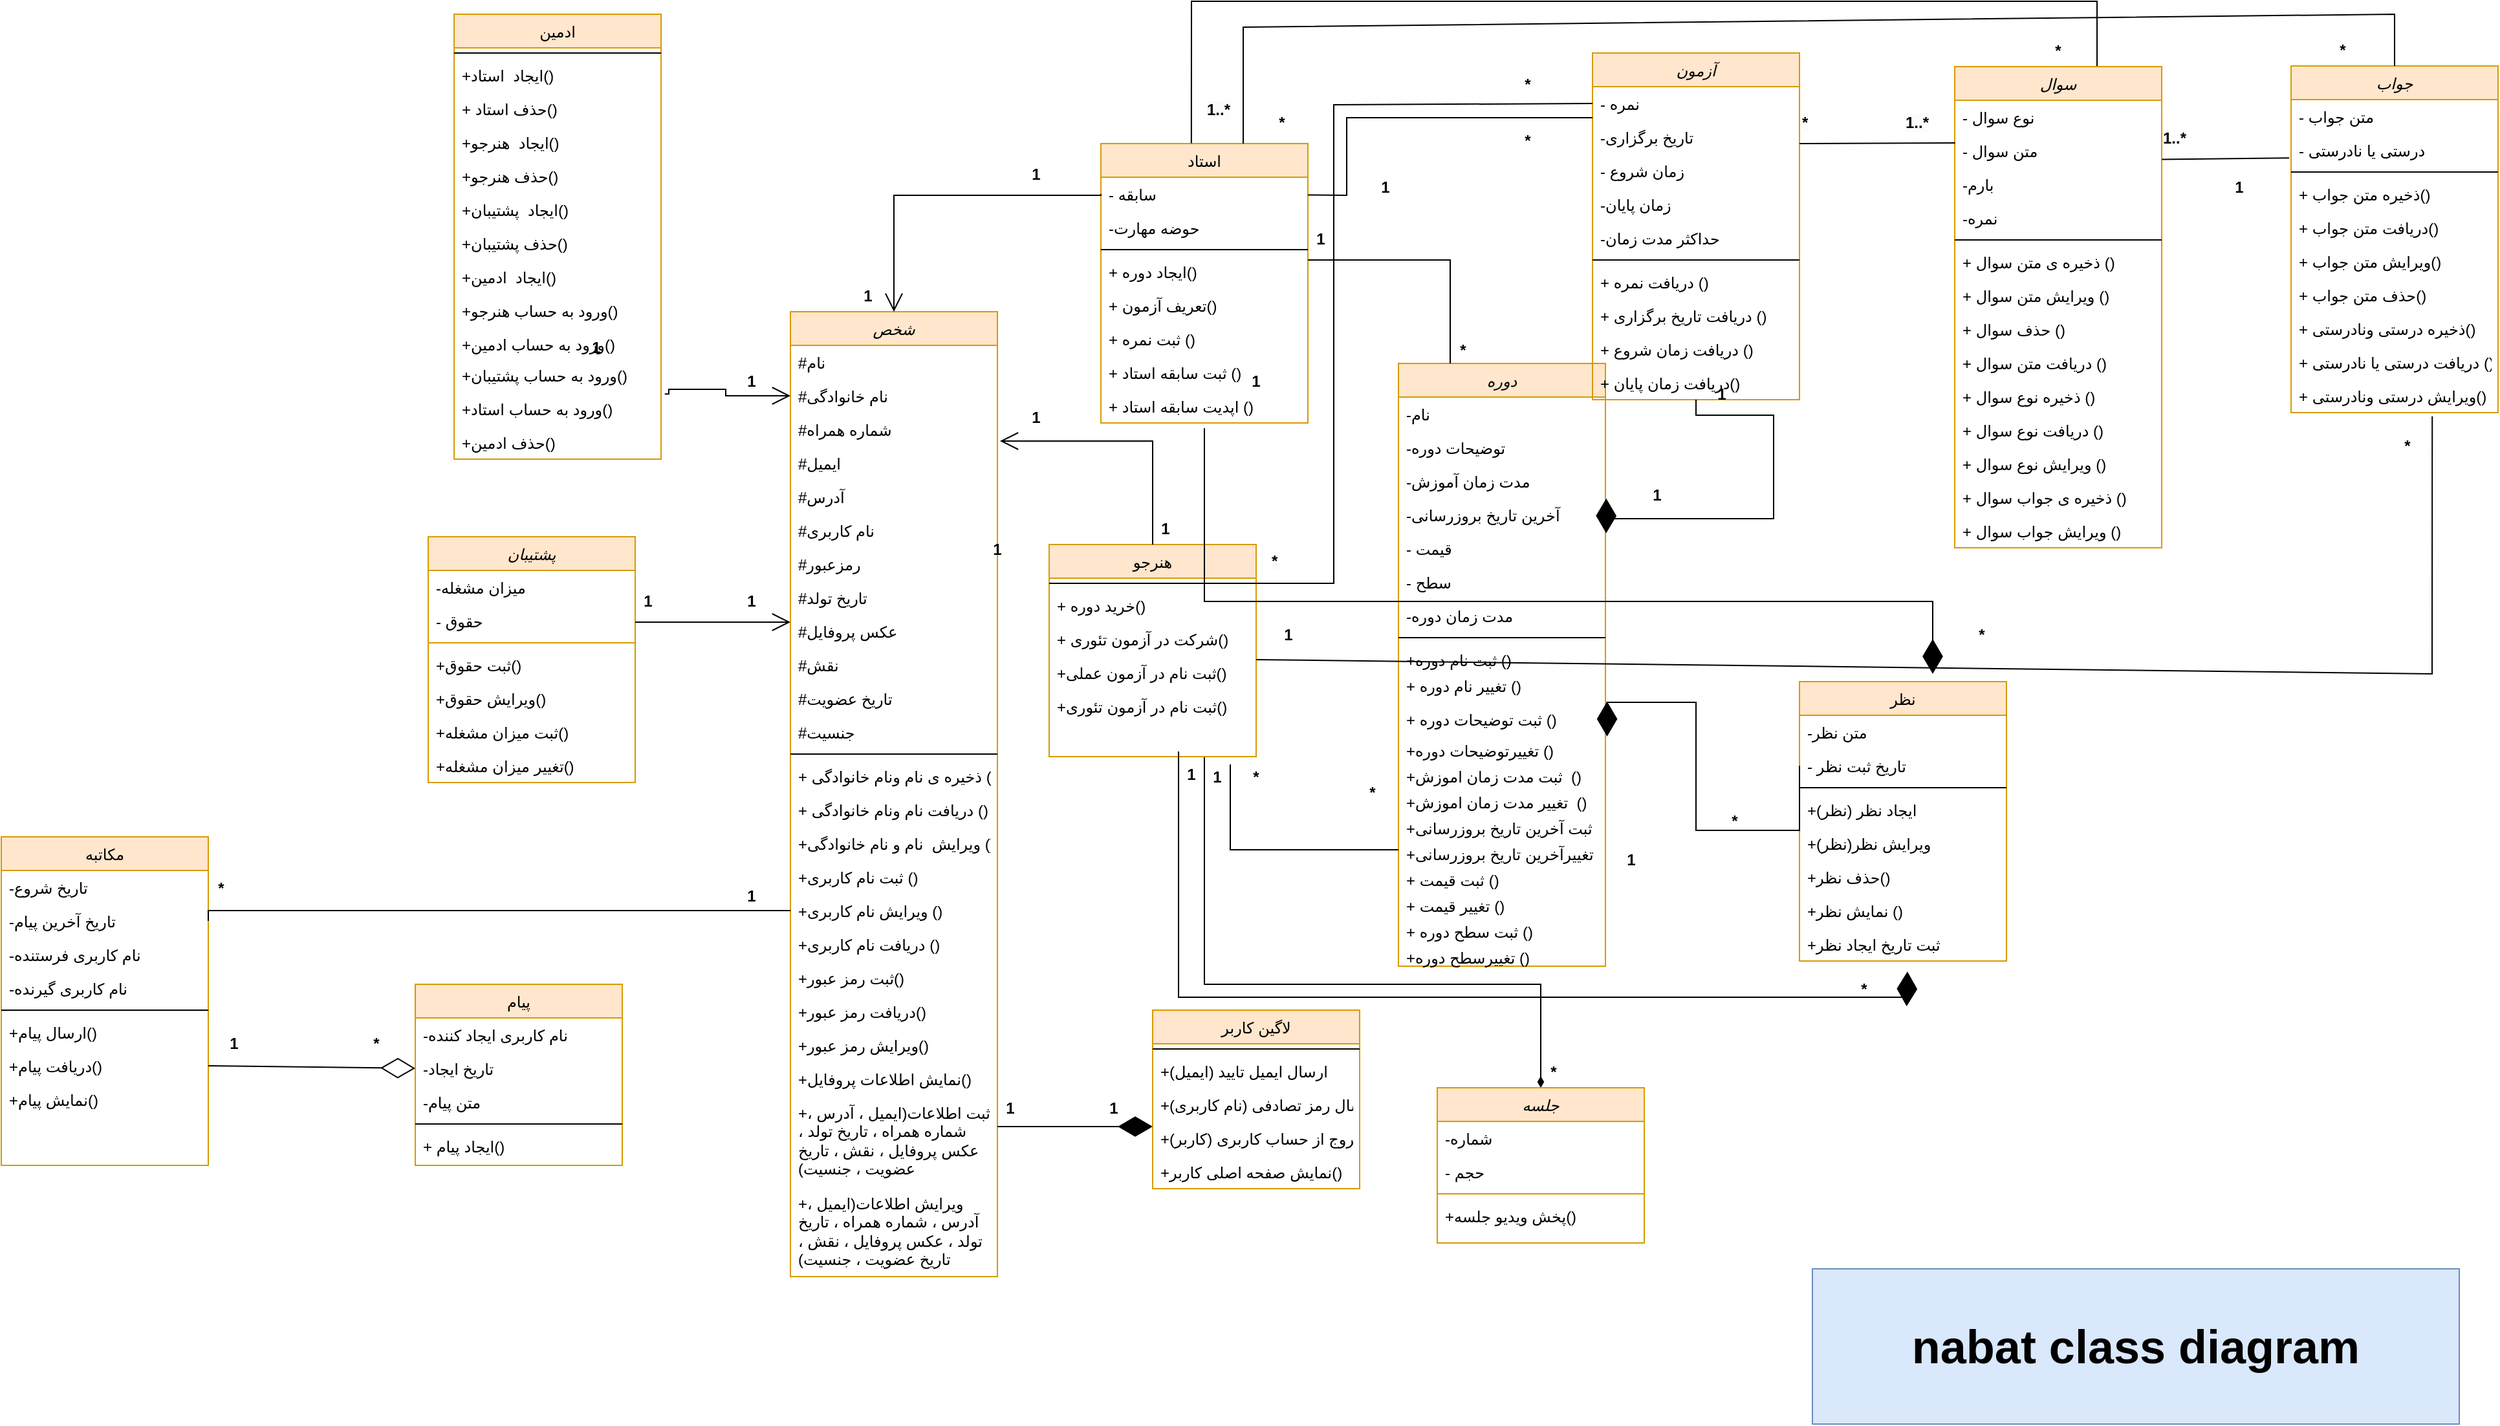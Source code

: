 <mxfile version="20.8.13" type="device"><diagram id="C5RBs43oDa-KdzZeNtuy" name="Page-1"><mxGraphModel dx="1932" dy="612" grid="1" gridSize="10" guides="1" tooltips="1" connect="1" arrows="1" fold="1" page="1" pageScale="1" pageWidth="827" pageHeight="1169" math="0" shadow="0"><root><mxCell id="WIyWlLk6GJQsqaUBKTNV-0"/><mxCell id="WIyWlLk6GJQsqaUBKTNV-1" parent="WIyWlLk6GJQsqaUBKTNV-0"/><mxCell id="zkfFHV4jXpPFQw0GAbJ--0" value="شخص" style="swimlane;fontStyle=2;align=center;verticalAlign=top;childLayout=stackLayout;horizontal=1;startSize=26;horizontalStack=0;resizeParent=1;resizeLast=0;collapsible=1;marginBottom=0;rounded=0;shadow=0;strokeWidth=1;fillColor=#ffe6cc;strokeColor=#d79b00;" parent="WIyWlLk6GJQsqaUBKTNV-1" vertex="1"><mxGeometry x="320" y="260" width="160" height="746" as="geometry"><mxRectangle x="230" y="140" width="160" height="26" as="alternateBounds"/></mxGeometry></mxCell><mxCell id="zkfFHV4jXpPFQw0GAbJ--1" value="#نام" style="text;align=left;verticalAlign=top;spacingLeft=4;spacingRight=4;overflow=hidden;rotatable=0;points=[[0,0.5],[1,0.5]];portConstraint=eastwest;" parent="zkfFHV4jXpPFQw0GAbJ--0" vertex="1"><mxGeometry y="26" width="160" height="26" as="geometry"/></mxCell><mxCell id="zkfFHV4jXpPFQw0GAbJ--2" value="#نام خانوادگی" style="text;align=left;verticalAlign=top;spacingLeft=4;spacingRight=4;overflow=hidden;rotatable=0;points=[[0,0.5],[1,0.5]];portConstraint=eastwest;rounded=0;shadow=0;html=0;" parent="zkfFHV4jXpPFQw0GAbJ--0" vertex="1"><mxGeometry y="52" width="160" height="26" as="geometry"/></mxCell><mxCell id="zkfFHV4jXpPFQw0GAbJ--3" value="#شماره همراه" style="text;align=left;verticalAlign=top;spacingLeft=4;spacingRight=4;overflow=hidden;rotatable=0;points=[[0,0.5],[1,0.5]];portConstraint=eastwest;rounded=0;shadow=0;html=0;" parent="zkfFHV4jXpPFQw0GAbJ--0" vertex="1"><mxGeometry y="78" width="160" height="26" as="geometry"/></mxCell><mxCell id="LPRCBeSuFUVJfynNzc-x-43" value="#ایمیل" style="text;align=left;verticalAlign=top;spacingLeft=4;spacingRight=4;overflow=hidden;rotatable=0;points=[[0,0.5],[1,0.5]];portConstraint=eastwest;rounded=0;shadow=0;html=0;" parent="zkfFHV4jXpPFQw0GAbJ--0" vertex="1"><mxGeometry y="104" width="160" height="26" as="geometry"/></mxCell><mxCell id="LPRCBeSuFUVJfynNzc-x-66" value="#آدرس" style="text;align=left;verticalAlign=top;spacingLeft=4;spacingRight=4;overflow=hidden;rotatable=0;points=[[0,0.5],[1,0.5]];portConstraint=eastwest;rounded=0;shadow=0;html=0;" parent="zkfFHV4jXpPFQw0GAbJ--0" vertex="1"><mxGeometry y="130" width="160" height="26" as="geometry"/></mxCell><mxCell id="YanGGduVpUj27Zn6NYC6-64" value="#نام کاربری" style="text;align=left;verticalAlign=top;spacingLeft=4;spacingRight=4;overflow=hidden;rotatable=0;points=[[0,0.5],[1,0.5]];portConstraint=eastwest;rounded=0;shadow=0;html=0;" parent="zkfFHV4jXpPFQw0GAbJ--0" vertex="1"><mxGeometry y="156" width="160" height="26" as="geometry"/></mxCell><mxCell id="YanGGduVpUj27Zn6NYC6-65" value="#رمزعبور" style="text;align=left;verticalAlign=top;spacingLeft=4;spacingRight=4;overflow=hidden;rotatable=0;points=[[0,0.5],[1,0.5]];portConstraint=eastwest;rounded=0;shadow=0;html=0;" parent="zkfFHV4jXpPFQw0GAbJ--0" vertex="1"><mxGeometry y="182" width="160" height="26" as="geometry"/></mxCell><mxCell id="YanGGduVpUj27Zn6NYC6-66" value="#تاریخ تولد" style="text;align=left;verticalAlign=top;spacingLeft=4;spacingRight=4;overflow=hidden;rotatable=0;points=[[0,0.5],[1,0.5]];portConstraint=eastwest;rounded=0;shadow=0;html=0;" parent="zkfFHV4jXpPFQw0GAbJ--0" vertex="1"><mxGeometry y="208" width="160" height="26" as="geometry"/></mxCell><mxCell id="YanGGduVpUj27Zn6NYC6-67" value="#عکس پروفایل" style="text;align=left;verticalAlign=top;spacingLeft=4;spacingRight=4;overflow=hidden;rotatable=0;points=[[0,0.5],[1,0.5]];portConstraint=eastwest;rounded=0;shadow=0;html=0;" parent="zkfFHV4jXpPFQw0GAbJ--0" vertex="1"><mxGeometry y="234" width="160" height="26" as="geometry"/></mxCell><mxCell id="YanGGduVpUj27Zn6NYC6-69" value="#نقش" style="text;align=left;verticalAlign=top;spacingLeft=4;spacingRight=4;overflow=hidden;rotatable=0;points=[[0,0.5],[1,0.5]];portConstraint=eastwest;rounded=0;shadow=0;html=0;" parent="zkfFHV4jXpPFQw0GAbJ--0" vertex="1"><mxGeometry y="260" width="160" height="26" as="geometry"/></mxCell><mxCell id="YanGGduVpUj27Zn6NYC6-68" value="#تاریخ عضویت" style="text;align=left;verticalAlign=top;spacingLeft=4;spacingRight=4;overflow=hidden;rotatable=0;points=[[0,0.5],[1,0.5]];portConstraint=eastwest;rounded=0;shadow=0;html=0;" parent="zkfFHV4jXpPFQw0GAbJ--0" vertex="1"><mxGeometry y="286" width="160" height="26" as="geometry"/></mxCell><mxCell id="YanGGduVpUj27Zn6NYC6-93" value="#جنسیت" style="text;align=left;verticalAlign=top;spacingLeft=4;spacingRight=4;overflow=hidden;rotatable=0;points=[[0,0.5],[1,0.5]];portConstraint=eastwest;rounded=0;shadow=0;html=0;" parent="zkfFHV4jXpPFQw0GAbJ--0" vertex="1"><mxGeometry y="312" width="160" height="26" as="geometry"/></mxCell><mxCell id="YanGGduVpUj27Zn6NYC6-73" value="" style="line;html=1;strokeWidth=1;align=left;verticalAlign=middle;spacingTop=-1;spacingLeft=3;spacingRight=3;rotatable=0;labelPosition=right;points=[];portConstraint=eastwest;" parent="zkfFHV4jXpPFQw0GAbJ--0" vertex="1"><mxGeometry y="338" width="160" height="8" as="geometry"/></mxCell><mxCell id="YanGGduVpUj27Zn6NYC6-136" value="+ ذخیره ی نام ونام خانوادگی ()" style="text;align=left;verticalAlign=top;spacingLeft=4;spacingRight=4;overflow=hidden;rotatable=0;points=[[0,0.5],[1,0.5]];portConstraint=eastwest;fontStyle=0" parent="zkfFHV4jXpPFQw0GAbJ--0" vertex="1"><mxGeometry y="346" width="160" height="26" as="geometry"/></mxCell><mxCell id="YanGGduVpUj27Zn6NYC6-139" value="+ دریافت نام ونام خانوادگی ()" style="text;align=left;verticalAlign=top;spacingLeft=4;spacingRight=4;overflow=hidden;rotatable=0;points=[[0,0.5],[1,0.5]];portConstraint=eastwest;fontStyle=0" parent="zkfFHV4jXpPFQw0GAbJ--0" vertex="1"><mxGeometry y="372" width="160" height="26" as="geometry"/></mxCell><mxCell id="YanGGduVpUj27Zn6NYC6-141" value="+ویرایش  نام و نام خانوادگی ()" style="text;align=left;verticalAlign=top;spacingLeft=4;spacingRight=4;overflow=hidden;rotatable=0;points=[[0,0.5],[1,0.5]];portConstraint=eastwest;fontStyle=0" parent="zkfFHV4jXpPFQw0GAbJ--0" vertex="1"><mxGeometry y="398" width="160" height="26" as="geometry"/></mxCell><mxCell id="YanGGduVpUj27Zn6NYC6-138" value="+ثبت نام کاربری ()" style="text;align=left;verticalAlign=top;spacingLeft=4;spacingRight=4;overflow=hidden;rotatable=0;points=[[0,0.5],[1,0.5]];portConstraint=eastwest;fontStyle=0" parent="zkfFHV4jXpPFQw0GAbJ--0" vertex="1"><mxGeometry y="424" width="160" height="26" as="geometry"/></mxCell><mxCell id="YanGGduVpUj27Zn6NYC6-140" value="+ویرایش نام کاربری ()" style="text;align=left;verticalAlign=top;spacingLeft=4;spacingRight=4;overflow=hidden;rotatable=0;points=[[0,0.5],[1,0.5]];portConstraint=eastwest;fontStyle=0" parent="zkfFHV4jXpPFQw0GAbJ--0" vertex="1"><mxGeometry y="450" width="160" height="26" as="geometry"/></mxCell><mxCell id="YanGGduVpUj27Zn6NYC6-74" value="+دریافت نام کاربری ()" style="text;align=left;verticalAlign=top;spacingLeft=4;spacingRight=4;overflow=hidden;rotatable=0;points=[[0,0.5],[1,0.5]];portConstraint=eastwest;fontStyle=0" parent="zkfFHV4jXpPFQw0GAbJ--0" vertex="1"><mxGeometry y="476" width="160" height="26" as="geometry"/></mxCell><mxCell id="YanGGduVpUj27Zn6NYC6-137" value="+ثبت رمز عبور()" style="text;align=left;verticalAlign=top;spacingLeft=4;spacingRight=4;overflow=hidden;rotatable=0;points=[[0,0.5],[1,0.5]];portConstraint=eastwest;fontStyle=0" parent="zkfFHV4jXpPFQw0GAbJ--0" vertex="1"><mxGeometry y="502" width="160" height="26" as="geometry"/></mxCell><mxCell id="YanGGduVpUj27Zn6NYC6-75" value="+دریافت رمز عبور()" style="text;align=left;verticalAlign=top;spacingLeft=4;spacingRight=4;overflow=hidden;rotatable=0;points=[[0,0.5],[1,0.5]];portConstraint=eastwest;fontStyle=0" parent="zkfFHV4jXpPFQw0GAbJ--0" vertex="1"><mxGeometry y="528" width="160" height="26" as="geometry"/></mxCell><mxCell id="YanGGduVpUj27Zn6NYC6-145" value="+ویرایش رمز عبور()" style="text;align=left;verticalAlign=top;spacingLeft=4;spacingRight=4;overflow=hidden;rotatable=0;points=[[0,0.5],[1,0.5]];portConstraint=eastwest;fontStyle=0" parent="zkfFHV4jXpPFQw0GAbJ--0" vertex="1"><mxGeometry y="554" width="160" height="26" as="geometry"/></mxCell><mxCell id="YanGGduVpUj27Zn6NYC6-135" value="+نمایش اطلاعات پروفایل()" style="text;align=left;verticalAlign=top;spacingLeft=4;spacingRight=4;overflow=hidden;rotatable=0;points=[[0,0.5],[1,0.5]];portConstraint=eastwest;fontStyle=0" parent="zkfFHV4jXpPFQw0GAbJ--0" vertex="1"><mxGeometry y="580" width="160" height="26" as="geometry"/></mxCell><mxCell id="YanGGduVpUj27Zn6NYC6-146" value="+ثبت اطلاعات(ایمیل ، آدرس ، شماره همراه ، تاریخ تولد ، عکس پروفایل ، نقش ، تاریخ عضویت ، جنسیت)" style="text;align=left;verticalAlign=top;spacingLeft=4;spacingRight=4;overflow=hidden;rotatable=0;points=[[0,0.5],[1,0.5]];portConstraint=eastwest;fontStyle=0;whiteSpace=wrap;" parent="zkfFHV4jXpPFQw0GAbJ--0" vertex="1"><mxGeometry y="606" width="160" height="70" as="geometry"/></mxCell><mxCell id="YanGGduVpUj27Zn6NYC6-147" value="+ویرایش اطلاعات(ایمیل ، آدرس ، شماره همراه ، تاریخ تولد ، عکس پروفایل ، نقش ، تاریخ عضویت ، جنسیت)" style="text;align=left;verticalAlign=top;spacingLeft=4;spacingRight=4;overflow=hidden;rotatable=0;points=[[0,0.5],[1,0.5]];portConstraint=eastwest;fontStyle=0;whiteSpace=wrap;" parent="zkfFHV4jXpPFQw0GAbJ--0" vertex="1"><mxGeometry y="676" width="160" height="70" as="geometry"/></mxCell><mxCell id="3tQTnyTq5CHdJEsPCDw7-69" style="edgeStyle=orthogonalEdgeStyle;rounded=0;orthogonalLoop=1;jettySize=auto;html=1;exitX=0.75;exitY=1;exitDx=0;exitDy=0;entryX=0.5;entryY=0;entryDx=0;entryDy=0;endArrow=diamondThin;endFill=1;" edge="1" parent="WIyWlLk6GJQsqaUBKTNV-1" source="zkfFHV4jXpPFQw0GAbJ--6" target="3tQTnyTq5CHdJEsPCDw7-61"><mxGeometry relative="1" as="geometry"><Array as="points"><mxPoint x="640" y="780"/><mxPoint x="900" y="780"/></Array></mxGeometry></mxCell><mxCell id="zkfFHV4jXpPFQw0GAbJ--6" value="هنرجو" style="swimlane;fontStyle=0;align=center;verticalAlign=top;childLayout=stackLayout;horizontal=1;startSize=26;horizontalStack=0;resizeParent=1;resizeLast=0;collapsible=1;marginBottom=0;rounded=0;shadow=0;strokeWidth=1;fillColor=#ffe6cc;strokeColor=#d79b00;" parent="WIyWlLk6GJQsqaUBKTNV-1" vertex="1"><mxGeometry x="520" y="440" width="160" height="164" as="geometry"><mxRectangle x="130" y="380" width="160" height="26" as="alternateBounds"/></mxGeometry></mxCell><mxCell id="zkfFHV4jXpPFQw0GAbJ--9" value="" style="line;html=1;strokeWidth=1;align=left;verticalAlign=middle;spacingTop=-1;spacingLeft=3;spacingRight=3;rotatable=0;labelPosition=right;points=[];portConstraint=eastwest;" parent="zkfFHV4jXpPFQw0GAbJ--6" vertex="1"><mxGeometry y="26" width="160" height="8" as="geometry"/></mxCell><mxCell id="zkfFHV4jXpPFQw0GAbJ--10" value="+ خرید دوره()" style="text;align=left;verticalAlign=top;spacingLeft=4;spacingRight=4;overflow=hidden;rotatable=0;points=[[0,0.5],[1,0.5]];portConstraint=eastwest;fontStyle=0" parent="zkfFHV4jXpPFQw0GAbJ--6" vertex="1"><mxGeometry y="34" width="160" height="26" as="geometry"/></mxCell><mxCell id="LPRCBeSuFUVJfynNzc-x-60" value="+ شرکت در آزمون تئوری()" style="text;align=left;verticalAlign=top;spacingLeft=4;spacingRight=4;overflow=hidden;rotatable=0;points=[[0,0.5],[1,0.5]];portConstraint=eastwest;" parent="zkfFHV4jXpPFQw0GAbJ--6" vertex="1"><mxGeometry y="60" width="160" height="26" as="geometry"/></mxCell><mxCell id="O3eHy6zNrTiv9RhaiDsJ-10" value="+ثبت نام در آزمون عملی()" style="text;align=left;verticalAlign=top;spacingLeft=4;spacingRight=4;overflow=hidden;rotatable=0;points=[[0,0.5],[1,0.5]];portConstraint=eastwest;" parent="zkfFHV4jXpPFQw0GAbJ--6" vertex="1"><mxGeometry y="86" width="160" height="26" as="geometry"/></mxCell><mxCell id="O3eHy6zNrTiv9RhaiDsJ-11" value="+ثبت نام در آزمون تئوری()&#10;" style="text;align=left;verticalAlign=top;spacingLeft=4;spacingRight=4;overflow=hidden;rotatable=0;points=[[0,0.5],[1,0.5]];portConstraint=eastwest;" parent="zkfFHV4jXpPFQw0GAbJ--6" vertex="1"><mxGeometry y="112" width="160" height="26" as="geometry"/></mxCell><mxCell id="zkfFHV4jXpPFQw0GAbJ--13" value="استاد" style="swimlane;fontStyle=0;align=center;verticalAlign=top;childLayout=stackLayout;horizontal=1;startSize=26;horizontalStack=0;resizeParent=1;resizeLast=0;collapsible=1;marginBottom=0;rounded=0;shadow=0;strokeWidth=1;fillColor=#ffe6cc;strokeColor=#d79b00;" parent="WIyWlLk6GJQsqaUBKTNV-1" vertex="1"><mxGeometry x="560" y="130" width="160" height="216" as="geometry"><mxRectangle x="340" y="380" width="170" height="26" as="alternateBounds"/></mxGeometry></mxCell><mxCell id="LPRCBeSuFUVJfynNzc-x-54" value="- سابقه" style="text;align=left;verticalAlign=top;spacingLeft=4;spacingRight=4;overflow=hidden;rotatable=0;points=[[0,0.5],[1,0.5]];portConstraint=eastwest;" parent="zkfFHV4jXpPFQw0GAbJ--13" vertex="1"><mxGeometry y="26" width="160" height="26" as="geometry"/></mxCell><mxCell id="O3eHy6zNrTiv9RhaiDsJ-14" value="-حوضه مهارت" style="text;align=left;verticalAlign=top;spacingLeft=4;spacingRight=4;overflow=hidden;rotatable=0;points=[[0,0.5],[1,0.5]];portConstraint=eastwest;" parent="zkfFHV4jXpPFQw0GAbJ--13" vertex="1"><mxGeometry y="52" width="160" height="26" as="geometry"/></mxCell><mxCell id="zkfFHV4jXpPFQw0GAbJ--15" value="" style="line;html=1;strokeWidth=1;align=left;verticalAlign=middle;spacingTop=-1;spacingLeft=3;spacingRight=3;rotatable=0;labelPosition=right;points=[];portConstraint=eastwest;" parent="zkfFHV4jXpPFQw0GAbJ--13" vertex="1"><mxGeometry y="78" width="160" height="8" as="geometry"/></mxCell><mxCell id="LPRCBeSuFUVJfynNzc-x-56" value="+ ایجاد دوره()" style="text;align=left;verticalAlign=top;spacingLeft=4;spacingRight=4;overflow=hidden;rotatable=0;points=[[0,0.5],[1,0.5]];portConstraint=eastwest;" parent="zkfFHV4jXpPFQw0GAbJ--13" vertex="1"><mxGeometry y="86" width="160" height="26" as="geometry"/></mxCell><mxCell id="LPRCBeSuFUVJfynNzc-x-57" value="+ تعریف آزمون()" style="text;align=left;verticalAlign=top;spacingLeft=4;spacingRight=4;overflow=hidden;rotatable=0;points=[[0,0.5],[1,0.5]];portConstraint=eastwest;" parent="zkfFHV4jXpPFQw0GAbJ--13" vertex="1"><mxGeometry y="112" width="160" height="26" as="geometry"/></mxCell><mxCell id="O3eHy6zNrTiv9RhaiDsJ-16" value="+ ثبت نمره ()" style="text;align=left;verticalAlign=top;spacingLeft=4;spacingRight=4;overflow=hidden;rotatable=0;points=[[0,0.5],[1,0.5]];portConstraint=eastwest;" parent="zkfFHV4jXpPFQw0GAbJ--13" vertex="1"><mxGeometry y="138" width="160" height="26" as="geometry"/></mxCell><mxCell id="YanGGduVpUj27Zn6NYC6-118" value="+ ثبت سابقه استاد ()" style="text;align=left;verticalAlign=top;spacingLeft=4;spacingRight=4;overflow=hidden;rotatable=0;points=[[0,0.5],[1,0.5]];portConstraint=eastwest;" parent="zkfFHV4jXpPFQw0GAbJ--13" vertex="1"><mxGeometry y="164" width="160" height="26" as="geometry"/></mxCell><mxCell id="YanGGduVpUj27Zn6NYC6-119" value="+ اپدیت سابقه استاد ()" style="text;align=left;verticalAlign=top;spacingLeft=4;spacingRight=4;overflow=hidden;rotatable=0;points=[[0,0.5],[1,0.5]];portConstraint=eastwest;" parent="zkfFHV4jXpPFQw0GAbJ--13" vertex="1"><mxGeometry y="190" width="160" height="26" as="geometry"/></mxCell><mxCell id="zkfFHV4jXpPFQw0GAbJ--17" value="ادمین" style="swimlane;fontStyle=0;align=center;verticalAlign=top;childLayout=stackLayout;horizontal=1;startSize=26;horizontalStack=0;resizeParent=1;resizeLast=0;collapsible=1;marginBottom=0;rounded=0;shadow=0;strokeWidth=1;fillColor=#ffe6cc;strokeColor=#d79b00;" parent="WIyWlLk6GJQsqaUBKTNV-1" vertex="1"><mxGeometry x="60" y="30" width="160" height="344" as="geometry"><mxRectangle x="550" y="140" width="160" height="26" as="alternateBounds"/></mxGeometry></mxCell><mxCell id="zkfFHV4jXpPFQw0GAbJ--23" value="" style="line;html=1;strokeWidth=1;align=left;verticalAlign=middle;spacingTop=-1;spacingLeft=3;spacingRight=3;rotatable=0;labelPosition=right;points=[];portConstraint=eastwest;" parent="zkfFHV4jXpPFQw0GAbJ--17" vertex="1"><mxGeometry y="26" width="160" height="8" as="geometry"/></mxCell><mxCell id="zkfFHV4jXpPFQw0GAbJ--24" value="+ایجاد  استاد()" style="text;align=left;verticalAlign=top;spacingLeft=4;spacingRight=4;overflow=hidden;rotatable=0;points=[[0,0.5],[1,0.5]];portConstraint=eastwest;" parent="zkfFHV4jXpPFQw0GAbJ--17" vertex="1"><mxGeometry y="34" width="160" height="26" as="geometry"/></mxCell><mxCell id="YanGGduVpUj27Zn6NYC6-125" value="+ حذف استاد()" style="text;align=left;verticalAlign=top;spacingLeft=4;spacingRight=4;overflow=hidden;rotatable=0;points=[[0,0.5],[1,0.5]];portConstraint=eastwest;" parent="zkfFHV4jXpPFQw0GAbJ--17" vertex="1"><mxGeometry y="60" width="160" height="26" as="geometry"/></mxCell><mxCell id="YanGGduVpUj27Zn6NYC6-126" value="+ایجاد  هنرجو()" style="text;align=left;verticalAlign=top;spacingLeft=4;spacingRight=4;overflow=hidden;rotatable=0;points=[[0,0.5],[1,0.5]];portConstraint=eastwest;" parent="zkfFHV4jXpPFQw0GAbJ--17" vertex="1"><mxGeometry y="86" width="160" height="26" as="geometry"/></mxCell><mxCell id="YanGGduVpUj27Zn6NYC6-127" value="+حذف هنرجو()" style="text;align=left;verticalAlign=top;spacingLeft=4;spacingRight=4;overflow=hidden;rotatable=0;points=[[0,0.5],[1,0.5]];portConstraint=eastwest;" parent="zkfFHV4jXpPFQw0GAbJ--17" vertex="1"><mxGeometry y="112" width="160" height="26" as="geometry"/></mxCell><mxCell id="YanGGduVpUj27Zn6NYC6-128" value="+ایجاد  پشتیبان()" style="text;align=left;verticalAlign=top;spacingLeft=4;spacingRight=4;overflow=hidden;rotatable=0;points=[[0,0.5],[1,0.5]];portConstraint=eastwest;" parent="zkfFHV4jXpPFQw0GAbJ--17" vertex="1"><mxGeometry y="138" width="160" height="26" as="geometry"/></mxCell><mxCell id="YanGGduVpUj27Zn6NYC6-129" value="+حذف پشتیبان()" style="text;align=left;verticalAlign=top;spacingLeft=4;spacingRight=4;overflow=hidden;rotatable=0;points=[[0,0.5],[1,0.5]];portConstraint=eastwest;" parent="zkfFHV4jXpPFQw0GAbJ--17" vertex="1"><mxGeometry y="164" width="160" height="26" as="geometry"/></mxCell><mxCell id="YanGGduVpUj27Zn6NYC6-130" value="+ایجاد  ادمین()" style="text;align=left;verticalAlign=top;spacingLeft=4;spacingRight=4;overflow=hidden;rotatable=0;points=[[0,0.5],[1,0.5]];portConstraint=eastwest;" parent="zkfFHV4jXpPFQw0GAbJ--17" vertex="1"><mxGeometry y="190" width="160" height="26" as="geometry"/></mxCell><mxCell id="3tQTnyTq5CHdJEsPCDw7-2" value="+ورود به حساب هنرجو()" style="text;align=left;verticalAlign=top;spacingLeft=4;spacingRight=4;overflow=hidden;rotatable=0;points=[[0,0.5],[1,0.5]];portConstraint=eastwest;" vertex="1" parent="zkfFHV4jXpPFQw0GAbJ--17"><mxGeometry y="216" width="160" height="26" as="geometry"/></mxCell><mxCell id="3tQTnyTq5CHdJEsPCDw7-3" value="+ورود به حساب ادمین()" style="text;align=left;verticalAlign=top;spacingLeft=4;spacingRight=4;overflow=hidden;rotatable=0;points=[[0,0.5],[1,0.5]];portConstraint=eastwest;" vertex="1" parent="zkfFHV4jXpPFQw0GAbJ--17"><mxGeometry y="242" width="160" height="24" as="geometry"/></mxCell><mxCell id="3tQTnyTq5CHdJEsPCDw7-1" value="+ورود به حساب پشتیبان()" style="text;align=left;verticalAlign=top;spacingLeft=4;spacingRight=4;overflow=hidden;rotatable=0;points=[[0,0.5],[1,0.5]];portConstraint=eastwest;" vertex="1" parent="zkfFHV4jXpPFQw0GAbJ--17"><mxGeometry y="266" width="160" height="26" as="geometry"/></mxCell><mxCell id="3tQTnyTq5CHdJEsPCDw7-0" value="+ورود به حساب استاد()" style="text;align=left;verticalAlign=top;spacingLeft=4;spacingRight=4;overflow=hidden;rotatable=0;points=[[0,0.5],[1,0.5]];portConstraint=eastwest;" vertex="1" parent="zkfFHV4jXpPFQw0GAbJ--17"><mxGeometry y="292" width="160" height="26" as="geometry"/></mxCell><mxCell id="YanGGduVpUj27Zn6NYC6-131" value="+حذف ادمین()" style="text;align=left;verticalAlign=top;spacingLeft=4;spacingRight=4;overflow=hidden;rotatable=0;points=[[0,0.5],[1,0.5]];portConstraint=eastwest;" parent="zkfFHV4jXpPFQw0GAbJ--17" vertex="1"><mxGeometry y="318" width="160" height="26" as="geometry"/></mxCell><mxCell id="MY3kWoaR70zH9HjAATkd-0" value="پشتیبان" style="swimlane;fontStyle=2;align=center;verticalAlign=top;childLayout=stackLayout;horizontal=1;startSize=26;horizontalStack=0;resizeParent=1;resizeLast=0;collapsible=1;marginBottom=0;rounded=0;shadow=0;strokeWidth=1;fillColor=#ffe6cc;strokeColor=#d79b00;" parent="WIyWlLk6GJQsqaUBKTNV-1" vertex="1"><mxGeometry x="40" y="434" width="160" height="190" as="geometry"><mxRectangle x="230" y="140" width="160" height="26" as="alternateBounds"/></mxGeometry></mxCell><mxCell id="LPRCBeSuFUVJfynNzc-x-53" value="-میزان مشغله" style="text;align=left;verticalAlign=top;spacingLeft=4;spacingRight=4;overflow=hidden;rotatable=0;points=[[0,0.5],[1,0.5]];portConstraint=eastwest;rounded=0;shadow=0;html=0;" parent="MY3kWoaR70zH9HjAATkd-0" vertex="1"><mxGeometry y="26" width="160" height="26" as="geometry"/></mxCell><mxCell id="YanGGduVpUj27Zn6NYC6-142" value="- حقوق" style="text;align=left;verticalAlign=top;spacingLeft=4;spacingRight=4;overflow=hidden;rotatable=0;points=[[0,0.5],[1,0.5]];portConstraint=eastwest;rounded=0;shadow=0;html=0;" parent="MY3kWoaR70zH9HjAATkd-0" vertex="1"><mxGeometry y="52" width="160" height="26" as="geometry"/></mxCell><mxCell id="YanGGduVpUj27Zn6NYC6-122" value="" style="line;strokeWidth=1;fillColor=none;align=left;verticalAlign=middle;spacingTop=-1;spacingLeft=3;spacingRight=3;rotatable=0;labelPosition=right;points=[];portConstraint=eastwest;strokeColor=inherit;fontSize=36;" parent="MY3kWoaR70zH9HjAATkd-0" vertex="1"><mxGeometry y="78" width="160" height="8" as="geometry"/></mxCell><mxCell id="YanGGduVpUj27Zn6NYC6-143" value="+ثبت حقوق()" style="text;align=left;verticalAlign=top;spacingLeft=4;spacingRight=4;overflow=hidden;rotatable=0;points=[[0,0.5],[1,0.5]];portConstraint=eastwest;" parent="MY3kWoaR70zH9HjAATkd-0" vertex="1"><mxGeometry y="86" width="160" height="26" as="geometry"/></mxCell><mxCell id="YanGGduVpUj27Zn6NYC6-144" value="+ویرایش حقوق()" style="text;align=left;verticalAlign=top;spacingLeft=4;spacingRight=4;overflow=hidden;rotatable=0;points=[[0,0.5],[1,0.5]];portConstraint=eastwest;" parent="MY3kWoaR70zH9HjAATkd-0" vertex="1"><mxGeometry y="112" width="160" height="26" as="geometry"/></mxCell><mxCell id="YanGGduVpUj27Zn6NYC6-120" value="+ثبت میزان مشغله()" style="text;align=left;verticalAlign=top;spacingLeft=4;spacingRight=4;overflow=hidden;rotatable=0;points=[[0,0.5],[1,0.5]];portConstraint=eastwest;" parent="MY3kWoaR70zH9HjAATkd-0" vertex="1"><mxGeometry y="138" width="160" height="26" as="geometry"/></mxCell><mxCell id="YanGGduVpUj27Zn6NYC6-123" value="+تغییر میزان مشغله()" style="text;align=left;verticalAlign=top;spacingLeft=4;spacingRight=4;overflow=hidden;rotatable=0;points=[[0,0.5],[1,0.5]];portConstraint=eastwest;" parent="MY3kWoaR70zH9HjAATkd-0" vertex="1"><mxGeometry y="164" width="160" height="26" as="geometry"/></mxCell><mxCell id="MY3kWoaR70zH9HjAATkd-6" value="دوره" style="swimlane;fontStyle=2;align=center;verticalAlign=top;childLayout=stackLayout;horizontal=1;startSize=26;horizontalStack=0;resizeParent=1;resizeLast=0;collapsible=1;marginBottom=0;rounded=0;shadow=0;strokeWidth=1;fillColor=#ffe6cc;strokeColor=#d79b00;" parent="WIyWlLk6GJQsqaUBKTNV-1" vertex="1"><mxGeometry x="790" y="300" width="160" height="466" as="geometry"><mxRectangle x="790" y="330" width="160" height="26" as="alternateBounds"/></mxGeometry></mxCell><mxCell id="MY3kWoaR70zH9HjAATkd-7" value="-نام&#10;" style="text;align=left;verticalAlign=top;spacingLeft=4;spacingRight=4;overflow=hidden;rotatable=0;points=[[0,0.5],[1,0.5]];portConstraint=eastwest;" parent="MY3kWoaR70zH9HjAATkd-6" vertex="1"><mxGeometry y="26" width="160" height="26" as="geometry"/></mxCell><mxCell id="YanGGduVpUj27Zn6NYC6-72" value="-توضیحات دوره&#10;" style="text;align=left;verticalAlign=top;spacingLeft=4;spacingRight=4;overflow=hidden;rotatable=0;points=[[0,0.5],[1,0.5]];portConstraint=eastwest;" parent="MY3kWoaR70zH9HjAATkd-6" vertex="1"><mxGeometry y="52" width="160" height="26" as="geometry"/></mxCell><mxCell id="LPRCBeSuFUVJfynNzc-x-16" value="-مدت زمان آموزش" style="text;align=left;verticalAlign=top;spacingLeft=4;spacingRight=4;overflow=hidden;rotatable=0;points=[[0,0.5],[1,0.5]];portConstraint=eastwest;" parent="MY3kWoaR70zH9HjAATkd-6" vertex="1"><mxGeometry y="78" width="160" height="26" as="geometry"/></mxCell><mxCell id="MY3kWoaR70zH9HjAATkd-8" value="-آخرین تاریخ بروزرسانی" style="text;align=left;verticalAlign=top;spacingLeft=4;spacingRight=4;overflow=hidden;rotatable=0;points=[[0,0.5],[1,0.5]];portConstraint=eastwest;rounded=0;shadow=0;html=0;" parent="MY3kWoaR70zH9HjAATkd-6" vertex="1"><mxGeometry y="104" width="160" height="26" as="geometry"/></mxCell><mxCell id="LPRCBeSuFUVJfynNzc-x-50" value="- قیمت" style="text;align=left;verticalAlign=top;spacingLeft=4;spacingRight=4;overflow=hidden;rotatable=0;points=[[0,0.5],[1,0.5]];portConstraint=eastwest;rounded=0;shadow=0;html=0;" parent="MY3kWoaR70zH9HjAATkd-6" vertex="1"><mxGeometry y="130" width="160" height="26" as="geometry"/></mxCell><mxCell id="YanGGduVpUj27Zn6NYC6-70" value="- سطح" style="text;align=left;verticalAlign=top;spacingLeft=4;spacingRight=4;overflow=hidden;rotatable=0;points=[[0,0.5],[1,0.5]];portConstraint=eastwest;rounded=0;shadow=0;html=0;" parent="MY3kWoaR70zH9HjAATkd-6" vertex="1"><mxGeometry y="156" width="160" height="26" as="geometry"/></mxCell><mxCell id="O3eHy6zNrTiv9RhaiDsJ-15" value="-مدت زمان دوره" style="text;align=left;verticalAlign=top;spacingLeft=4;spacingRight=4;overflow=hidden;rotatable=0;points=[[0,0.5],[1,0.5]];portConstraint=eastwest;rounded=0;shadow=0;html=0;" parent="MY3kWoaR70zH9HjAATkd-6" vertex="1"><mxGeometry y="182" width="160" height="26" as="geometry"/></mxCell><mxCell id="YanGGduVpUj27Zn6NYC6-1" value="" style="line;html=1;strokeWidth=1;align=left;verticalAlign=middle;spacingTop=-1;spacingLeft=3;spacingRight=3;rotatable=0;labelPosition=right;points=[];portConstraint=eastwest;" parent="MY3kWoaR70zH9HjAATkd-6" vertex="1"><mxGeometry y="208" width="160" height="8" as="geometry"/></mxCell><mxCell id="YanGGduVpUj27Zn6NYC6-104" value="+ثبت نام دوره ()" style="text;align=left;verticalAlign=top;spacingLeft=4;spacingRight=4;overflow=hidden;rotatable=0;points=[[0,0.5],[1,0.5]];portConstraint=eastwest;" parent="MY3kWoaR70zH9HjAATkd-6" vertex="1"><mxGeometry y="216" width="160" height="20" as="geometry"/></mxCell><mxCell id="YanGGduVpUj27Zn6NYC6-105" value="+ تغییر نام دوره ()" style="text;align=left;verticalAlign=top;spacingLeft=4;spacingRight=4;overflow=hidden;rotatable=0;points=[[0,0.5],[1,0.5]];portConstraint=eastwest;" parent="MY3kWoaR70zH9HjAATkd-6" vertex="1"><mxGeometry y="236" width="160" height="26" as="geometry"/></mxCell><mxCell id="YanGGduVpUj27Zn6NYC6-106" value="+ ثبت توضیحات دوره ()" style="text;align=left;verticalAlign=top;spacingLeft=4;spacingRight=4;overflow=hidden;rotatable=0;points=[[0,0.5],[1,0.5]];portConstraint=eastwest;" parent="MY3kWoaR70zH9HjAATkd-6" vertex="1"><mxGeometry y="262" width="160" height="24" as="geometry"/></mxCell><mxCell id="YanGGduVpUj27Zn6NYC6-107" value="+تغییرتوضیحات دوره ()" style="text;align=left;verticalAlign=top;spacingLeft=4;spacingRight=4;overflow=hidden;rotatable=0;points=[[0,0.5],[1,0.5]];portConstraint=eastwest;" parent="MY3kWoaR70zH9HjAATkd-6" vertex="1"><mxGeometry y="286" width="160" height="20" as="geometry"/></mxCell><mxCell id="YanGGduVpUj27Zn6NYC6-108" value="+ثبت مدت زمان اموزش  ()" style="text;align=left;verticalAlign=top;spacingLeft=4;spacingRight=4;overflow=hidden;rotatable=0;points=[[0,0.5],[1,0.5]];portConstraint=eastwest;" parent="MY3kWoaR70zH9HjAATkd-6" vertex="1"><mxGeometry y="306" width="160" height="20" as="geometry"/></mxCell><mxCell id="YanGGduVpUj27Zn6NYC6-109" value="+تغییر مدت زمان اموزش  ()" style="text;align=left;verticalAlign=top;spacingLeft=4;spacingRight=4;overflow=hidden;rotatable=0;points=[[0,0.5],[1,0.5]];portConstraint=eastwest;" parent="MY3kWoaR70zH9HjAATkd-6" vertex="1"><mxGeometry y="326" width="160" height="20" as="geometry"/></mxCell><mxCell id="YanGGduVpUj27Zn6NYC6-111" value="+ثبت آخرین تاریخ بروزرسانی  ()" style="text;align=left;verticalAlign=top;spacingLeft=4;spacingRight=4;overflow=hidden;rotatable=0;points=[[0,0.5],[1,0.5]];portConstraint=eastwest;" parent="MY3kWoaR70zH9HjAATkd-6" vertex="1"><mxGeometry y="346" width="160" height="20" as="geometry"/></mxCell><mxCell id="YanGGduVpUj27Zn6NYC6-110" value="+تغییرآخرین تاریخ بروزرسانی  ()" style="text;align=left;verticalAlign=top;spacingLeft=4;spacingRight=4;overflow=hidden;rotatable=0;points=[[0,0.5],[1,0.5]];portConstraint=eastwest;" parent="MY3kWoaR70zH9HjAATkd-6" vertex="1"><mxGeometry y="366" width="160" height="20" as="geometry"/></mxCell><mxCell id="YanGGduVpUj27Zn6NYC6-114" value="+ ثبت قیمت ()" style="text;align=left;verticalAlign=top;spacingLeft=4;spacingRight=4;overflow=hidden;rotatable=0;points=[[0,0.5],[1,0.5]];portConstraint=eastwest;" parent="MY3kWoaR70zH9HjAATkd-6" vertex="1"><mxGeometry y="386" width="160" height="20" as="geometry"/></mxCell><mxCell id="YanGGduVpUj27Zn6NYC6-115" value="+ تغییر قیمت ()" style="text;align=left;verticalAlign=top;spacingLeft=4;spacingRight=4;overflow=hidden;rotatable=0;points=[[0,0.5],[1,0.5]];portConstraint=eastwest;" parent="MY3kWoaR70zH9HjAATkd-6" vertex="1"><mxGeometry y="406" width="160" height="20" as="geometry"/></mxCell><mxCell id="YanGGduVpUj27Zn6NYC6-116" value="+ ثبت سطح دوره ()" style="text;align=left;verticalAlign=top;spacingLeft=4;spacingRight=4;overflow=hidden;rotatable=0;points=[[0,0.5],[1,0.5]];portConstraint=eastwest;" parent="MY3kWoaR70zH9HjAATkd-6" vertex="1"><mxGeometry y="426" width="160" height="20" as="geometry"/></mxCell><mxCell id="YanGGduVpUj27Zn6NYC6-117" value="+تغییرسطح دوره ()" style="text;align=left;verticalAlign=top;spacingLeft=4;spacingRight=4;overflow=hidden;rotatable=0;points=[[0,0.5],[1,0.5]];portConstraint=eastwest;" parent="MY3kWoaR70zH9HjAATkd-6" vertex="1"><mxGeometry y="446" width="160" height="20" as="geometry"/></mxCell><mxCell id="LPRCBeSuFUVJfynNzc-x-0" value="آزمون" style="swimlane;fontStyle=2;align=center;verticalAlign=top;childLayout=stackLayout;horizontal=1;startSize=26;horizontalStack=0;resizeParent=1;resizeLast=0;collapsible=1;marginBottom=0;rounded=0;shadow=0;strokeWidth=1;fillColor=#ffe6cc;strokeColor=#d79b00;" parent="WIyWlLk6GJQsqaUBKTNV-1" vertex="1"><mxGeometry x="940" y="60" width="160" height="268" as="geometry"><mxRectangle x="230" y="140" width="160" height="26" as="alternateBounds"/></mxGeometry></mxCell><mxCell id="LPRCBeSuFUVJfynNzc-x-1" value="- نمره" style="text;align=left;verticalAlign=top;spacingLeft=4;spacingRight=4;overflow=hidden;rotatable=0;points=[[0,0.5],[1,0.5]];portConstraint=eastwest;" parent="LPRCBeSuFUVJfynNzc-x-0" vertex="1"><mxGeometry y="26" width="160" height="26" as="geometry"/></mxCell><mxCell id="LPRCBeSuFUVJfynNzc-x-37" value="-تاریخ برگزاری" style="text;align=left;verticalAlign=top;spacingLeft=4;spacingRight=4;overflow=hidden;rotatable=0;points=[[0,0.5],[1,0.5]];portConstraint=eastwest;" parent="LPRCBeSuFUVJfynNzc-x-0" vertex="1"><mxGeometry y="52" width="160" height="26" as="geometry"/></mxCell><mxCell id="LPRCBeSuFUVJfynNzc-x-38" value="- زمان شروع" style="text;align=left;verticalAlign=top;spacingLeft=4;spacingRight=4;overflow=hidden;rotatable=0;points=[[0,0.5],[1,0.5]];portConstraint=eastwest;" parent="LPRCBeSuFUVJfynNzc-x-0" vertex="1"><mxGeometry y="78" width="160" height="26" as="geometry"/></mxCell><mxCell id="LPRCBeSuFUVJfynNzc-x-39" value="-زمان پایان" style="text;align=left;verticalAlign=top;spacingLeft=4;spacingRight=4;overflow=hidden;rotatable=0;points=[[0,0.5],[1,0.5]];portConstraint=eastwest;" parent="LPRCBeSuFUVJfynNzc-x-0" vertex="1"><mxGeometry y="104" width="160" height="26" as="geometry"/></mxCell><mxCell id="O3eHy6zNrTiv9RhaiDsJ-12" value="-حداکثر مدت زمان" style="text;align=left;verticalAlign=top;spacingLeft=4;spacingRight=4;overflow=hidden;rotatable=0;points=[[0,0.5],[1,0.5]];portConstraint=eastwest;" parent="LPRCBeSuFUVJfynNzc-x-0" vertex="1"><mxGeometry y="130" width="160" height="26" as="geometry"/></mxCell><mxCell id="YanGGduVpUj27Zn6NYC6-15" value="" style="line;html=1;strokeWidth=1;align=left;verticalAlign=middle;spacingTop=-1;spacingLeft=3;spacingRight=3;rotatable=0;labelPosition=right;points=[];portConstraint=eastwest;" parent="LPRCBeSuFUVJfynNzc-x-0" vertex="1"><mxGeometry y="156" width="160" height="8" as="geometry"/></mxCell><mxCell id="YanGGduVpUj27Zn6NYC6-16" value="+ دریافت نمره ()" style="text;align=left;verticalAlign=top;spacingLeft=4;spacingRight=4;overflow=hidden;rotatable=0;points=[[0,0.5],[1,0.5]];portConstraint=eastwest;" parent="LPRCBeSuFUVJfynNzc-x-0" vertex="1"><mxGeometry y="164" width="160" height="26" as="geometry"/></mxCell><mxCell id="YanGGduVpUj27Zn6NYC6-18" value="+ دریافت تاریخ برگزاری ()" style="text;align=left;verticalAlign=top;spacingLeft=4;spacingRight=4;overflow=hidden;rotatable=0;points=[[0,0.5],[1,0.5]];portConstraint=eastwest;" parent="LPRCBeSuFUVJfynNzc-x-0" vertex="1"><mxGeometry y="190" width="160" height="26" as="geometry"/></mxCell><mxCell id="YanGGduVpUj27Zn6NYC6-33" value="+ دریافت زمان شروع ()" style="text;align=left;verticalAlign=top;spacingLeft=4;spacingRight=4;overflow=hidden;rotatable=0;points=[[0,0.5],[1,0.5]];portConstraint=eastwest;" parent="LPRCBeSuFUVJfynNzc-x-0" vertex="1"><mxGeometry y="216" width="160" height="26" as="geometry"/></mxCell><mxCell id="YanGGduVpUj27Zn6NYC6-34" value="+ دریافت زمان پایان()" style="text;align=left;verticalAlign=top;spacingLeft=4;spacingRight=4;overflow=hidden;rotatable=0;points=[[0,0.5],[1,0.5]];portConstraint=eastwest;" parent="LPRCBeSuFUVJfynNzc-x-0" vertex="1"><mxGeometry y="242" width="160" height="26" as="geometry"/></mxCell><mxCell id="LPRCBeSuFUVJfynNzc-x-6" value="" style="endArrow=open;endFill=1;endSize=12;html=1;rounded=0;exitX=0.5;exitY=0;exitDx=0;exitDy=0;edgeStyle=orthogonalEdgeStyle;" parent="WIyWlLk6GJQsqaUBKTNV-1" source="zkfFHV4jXpPFQw0GAbJ--6" edge="1"><mxGeometry width="160" relative="1" as="geometry"><mxPoint x="450" y="330" as="sourcePoint"/><mxPoint x="482" y="360" as="targetPoint"/><Array as="points"><mxPoint x="600" y="360"/><mxPoint x="482" y="360"/></Array></mxGeometry></mxCell><mxCell id="LPRCBeSuFUVJfynNzc-x-8" value="" style="endArrow=open;endFill=1;endSize=12;html=1;rounded=0;exitX=0;exitY=0.5;exitDx=0;exitDy=0;entryX=0.5;entryY=0;entryDx=0;entryDy=0;edgeStyle=orthogonalEdgeStyle;" parent="WIyWlLk6GJQsqaUBKTNV-1" target="zkfFHV4jXpPFQw0GAbJ--0" edge="1"><mxGeometry width="160" relative="1" as="geometry"><mxPoint x="560" y="169" as="sourcePoint"/><mxPoint x="610" y="330" as="targetPoint"/><Array as="points"><mxPoint x="400" y="170"/></Array></mxGeometry></mxCell><mxCell id="LPRCBeSuFUVJfynNzc-x-10" value="" style="endArrow=open;endFill=1;endSize=12;html=1;entryX=0;entryY=0.5;entryDx=0;entryDy=0;edgeStyle=orthogonalEdgeStyle;rounded=0;exitX=1.018;exitY=0.062;exitDx=0;exitDy=0;exitPerimeter=0;" parent="WIyWlLk6GJQsqaUBKTNV-1" source="3tQTnyTq5CHdJEsPCDw7-0" target="zkfFHV4jXpPFQw0GAbJ--2" edge="1"><mxGeometry width="160" relative="1" as="geometry"><mxPoint x="240" y="330" as="sourcePoint"/><mxPoint x="610" y="330" as="targetPoint"/><Array as="points"><mxPoint x="226" y="324"/><mxPoint x="226" y="320"/><mxPoint x="270" y="320"/><mxPoint x="270" y="325"/></Array></mxGeometry></mxCell><mxCell id="LPRCBeSuFUVJfynNzc-x-13" value="" style="endArrow=diamondThin;endFill=1;endSize=24;html=1;rounded=0;edgeStyle=orthogonalEdgeStyle;entryX=1.004;entryY=0.013;entryDx=0;entryDy=0;entryPerimeter=0;exitX=0.5;exitY=1;exitDx=0;exitDy=0;" parent="WIyWlLk6GJQsqaUBKTNV-1" source="LPRCBeSuFUVJfynNzc-x-0" target="MY3kWoaR70zH9HjAATkd-8" edge="1"><mxGeometry width="160" relative="1" as="geometry"><mxPoint x="1240" y="390" as="sourcePoint"/><mxPoint x="980" y="508.952" as="targetPoint"/><Array as="points"><mxPoint x="1020" y="340"/><mxPoint x="1080" y="340"/><mxPoint x="1080" y="420"/><mxPoint x="951" y="420"/></Array></mxGeometry></mxCell><mxCell id="LPRCBeSuFUVJfynNzc-x-14" value="1" style="text;align=center;fontStyle=1;verticalAlign=middle;spacingLeft=3;spacingRight=3;strokeColor=none;rotatable=0;points=[[0,0.5],[1,0.5]];portConstraint=eastwest;" parent="WIyWlLk6GJQsqaUBKTNV-1" vertex="1"><mxGeometry x="690" y="190" width="80" height="26" as="geometry"/></mxCell><mxCell id="LPRCBeSuFUVJfynNzc-x-15" value="*" style="text;align=center;fontStyle=1;verticalAlign=middle;spacingLeft=3;spacingRight=3;strokeColor=none;rotatable=0;points=[[0,0.5],[1,0.5]];portConstraint=eastwest;" parent="WIyWlLk6GJQsqaUBKTNV-1" vertex="1"><mxGeometry x="800" y="276" width="80" height="26" as="geometry"/></mxCell><mxCell id="LPRCBeSuFUVJfynNzc-x-18" value="1" style="text;align=center;fontStyle=1;verticalAlign=middle;spacingLeft=3;spacingRight=3;strokeColor=none;rotatable=0;points=[[0,0.5],[1,0.5]];portConstraint=eastwest;" parent="WIyWlLk6GJQsqaUBKTNV-1" vertex="1"><mxGeometry x="170" y="470" width="80" height="26" as="geometry"/></mxCell><mxCell id="LPRCBeSuFUVJfynNzc-x-19" value="1" style="text;align=center;fontStyle=1;verticalAlign=middle;spacingLeft=3;spacingRight=3;strokeColor=none;rotatable=0;points=[[0,0.5],[1,0.5]];portConstraint=eastwest;" parent="WIyWlLk6GJQsqaUBKTNV-1" vertex="1"><mxGeometry x="250" y="470" width="80" height="26" as="geometry"/></mxCell><mxCell id="LPRCBeSuFUVJfynNzc-x-20" value="1" style="text;align=center;fontStyle=1;verticalAlign=middle;spacingLeft=3;spacingRight=3;strokeColor=none;rotatable=0;points=[[0,0.5],[1,0.5]];portConstraint=eastwest;" parent="WIyWlLk6GJQsqaUBKTNV-1" vertex="1"><mxGeometry x="340" y="234" width="80" height="26" as="geometry"/></mxCell><mxCell id="LPRCBeSuFUVJfynNzc-x-21" value="1" style="text;align=center;fontStyle=1;verticalAlign=middle;spacingLeft=3;spacingRight=3;strokeColor=none;rotatable=0;points=[[0,0.5],[1,0.5]];portConstraint=eastwest;" parent="WIyWlLk6GJQsqaUBKTNV-1" vertex="1"><mxGeometry x="470" y="140" width="80" height="26" as="geometry"/></mxCell><mxCell id="LPRCBeSuFUVJfynNzc-x-22" value="1" style="text;align=center;fontStyle=1;verticalAlign=middle;spacingLeft=3;spacingRight=3;strokeColor=none;rotatable=0;points=[[0,0.5],[1,0.5]];portConstraint=eastwest;" parent="WIyWlLk6GJQsqaUBKTNV-1" vertex="1"><mxGeometry x="570" y="414" width="80" height="26" as="geometry"/></mxCell><mxCell id="LPRCBeSuFUVJfynNzc-x-23" value="1" style="text;align=center;fontStyle=1;verticalAlign=middle;spacingLeft=3;spacingRight=3;strokeColor=none;rotatable=0;points=[[0,0.5],[1,0.5]];portConstraint=eastwest;" parent="WIyWlLk6GJQsqaUBKTNV-1" vertex="1"><mxGeometry x="470" y="328" width="80" height="26" as="geometry"/></mxCell><mxCell id="LPRCBeSuFUVJfynNzc-x-25" value="*" style="text;align=center;fontStyle=1;verticalAlign=middle;spacingLeft=3;spacingRight=3;strokeColor=none;rotatable=0;points=[[0,0.5],[1,0.5]];portConstraint=eastwest;" parent="WIyWlLk6GJQsqaUBKTNV-1" vertex="1"><mxGeometry x="640" y="606" width="80" height="26" as="geometry"/></mxCell><mxCell id="LPRCBeSuFUVJfynNzc-x-26" value="1" style="text;align=center;fontStyle=1;verticalAlign=middle;spacingLeft=3;spacingRight=3;strokeColor=none;rotatable=0;points=[[0,0.5],[1,0.5]];portConstraint=eastwest;" parent="WIyWlLk6GJQsqaUBKTNV-1" vertex="1"><mxGeometry x="950" y="388" width="80" height="26" as="geometry"/></mxCell><mxCell id="LPRCBeSuFUVJfynNzc-x-27" value="1" style="text;align=center;fontStyle=1;verticalAlign=middle;spacingLeft=3;spacingRight=3;strokeColor=none;rotatable=0;points=[[0,0.5],[1,0.5]];portConstraint=eastwest;" parent="WIyWlLk6GJQsqaUBKTNV-1" vertex="1"><mxGeometry x="1000" y="310" width="80" height="26" as="geometry"/></mxCell><mxCell id="LPRCBeSuFUVJfynNzc-x-34" value="1" style="text;align=center;fontStyle=1;verticalAlign=middle;spacingLeft=3;spacingRight=3;strokeColor=none;rotatable=0;points=[[0,0.5],[1,0.5]];portConstraint=eastwest;" parent="WIyWlLk6GJQsqaUBKTNV-1" vertex="1"><mxGeometry x="250" y="300" width="80" height="26" as="geometry"/></mxCell><mxCell id="LPRCBeSuFUVJfynNzc-x-35" value="1" style="text;align=center;fontStyle=1;verticalAlign=middle;spacingLeft=3;spacingRight=3;strokeColor=none;rotatable=0;points=[[0,0.5],[1,0.5]];portConstraint=eastwest;" parent="WIyWlLk6GJQsqaUBKTNV-1" vertex="1"><mxGeometry x="130" y="274" width="80" height="26" as="geometry"/></mxCell><mxCell id="LPRCBeSuFUVJfynNzc-x-51" value="" style="endArrow=open;endFill=1;endSize=12;html=1;rounded=0;edgeStyle=orthogonalEdgeStyle;" parent="WIyWlLk6GJQsqaUBKTNV-1" edge="1"><mxGeometry width="160" relative="1" as="geometry"><mxPoint x="200" y="500" as="sourcePoint"/><mxPoint x="320" y="500" as="targetPoint"/><Array as="points"><mxPoint x="200" y="500"/><mxPoint x="350" y="500"/></Array></mxGeometry></mxCell><mxCell id="5zcadf8s6vwRBwhGrFa6-0" value="نظر" style="swimlane;fontStyle=0;align=center;verticalAlign=top;childLayout=stackLayout;horizontal=1;startSize=26;horizontalStack=0;resizeParent=1;resizeLast=0;collapsible=1;marginBottom=0;rounded=0;shadow=0;strokeWidth=1;fillColor=#ffe6cc;strokeColor=#d79b00;" parent="WIyWlLk6GJQsqaUBKTNV-1" vertex="1"><mxGeometry x="1100" y="546" width="160" height="216" as="geometry"><mxRectangle x="550" y="140" width="160" height="26" as="alternateBounds"/></mxGeometry></mxCell><mxCell id="5zcadf8s6vwRBwhGrFa6-1" value="-متن نظر" style="text;align=left;verticalAlign=top;spacingLeft=4;spacingRight=4;overflow=hidden;rotatable=0;points=[[0,0.5],[1,0.5]];portConstraint=eastwest;" parent="5zcadf8s6vwRBwhGrFa6-0" vertex="1"><mxGeometry y="26" width="160" height="26" as="geometry"/></mxCell><mxCell id="5zcadf8s6vwRBwhGrFa6-18" value="- تاریخ ثبت نظر" style="text;align=left;verticalAlign=top;spacingLeft=4;spacingRight=4;overflow=hidden;rotatable=0;points=[[0,0.5],[1,0.5]];portConstraint=eastwest;" parent="5zcadf8s6vwRBwhGrFa6-0" vertex="1"><mxGeometry y="52" width="160" height="26" as="geometry"/></mxCell><mxCell id="5zcadf8s6vwRBwhGrFa6-3" value="" style="line;html=1;strokeWidth=1;align=left;verticalAlign=middle;spacingTop=-1;spacingLeft=3;spacingRight=3;rotatable=0;labelPosition=right;points=[];portConstraint=eastwest;" parent="5zcadf8s6vwRBwhGrFa6-0" vertex="1"><mxGeometry y="78" width="160" height="8" as="geometry"/></mxCell><mxCell id="5zcadf8s6vwRBwhGrFa6-4" value="+ایجاد نظر (نظر)" style="text;align=left;verticalAlign=top;spacingLeft=4;spacingRight=4;overflow=hidden;rotatable=0;points=[[0,0.5],[1,0.5]];portConstraint=eastwest;" parent="5zcadf8s6vwRBwhGrFa6-0" vertex="1"><mxGeometry y="86" width="160" height="26" as="geometry"/></mxCell><mxCell id="5zcadf8s6vwRBwhGrFa6-5" value="+ویرایش نظر(نظر)" style="text;align=left;verticalAlign=top;spacingLeft=4;spacingRight=4;overflow=hidden;rotatable=0;points=[[0,0.5],[1,0.5]];portConstraint=eastwest;" parent="5zcadf8s6vwRBwhGrFa6-0" vertex="1"><mxGeometry y="112" width="160" height="26" as="geometry"/></mxCell><mxCell id="YanGGduVpUj27Zn6NYC6-133" value="+حذف نظر()" style="text;align=left;verticalAlign=top;spacingLeft=4;spacingRight=4;overflow=hidden;rotatable=0;points=[[0,0.5],[1,0.5]];portConstraint=eastwest;" parent="5zcadf8s6vwRBwhGrFa6-0" vertex="1"><mxGeometry y="138" width="160" height="26" as="geometry"/></mxCell><mxCell id="YanGGduVpUj27Zn6NYC6-3" value="+نمایش نظر ()" style="text;align=left;verticalAlign=top;spacingLeft=4;spacingRight=4;overflow=hidden;rotatable=0;points=[[0,0.5],[1,0.5]];portConstraint=eastwest;" parent="5zcadf8s6vwRBwhGrFa6-0" vertex="1"><mxGeometry y="164" width="160" height="26" as="geometry"/></mxCell><mxCell id="YanGGduVpUj27Zn6NYC6-132" value="+ثبت تاریخ ایجاد نظر" style="text;align=left;verticalAlign=top;spacingLeft=4;spacingRight=4;overflow=hidden;rotatable=0;points=[[0,0.5],[1,0.5]];portConstraint=eastwest;" parent="5zcadf8s6vwRBwhGrFa6-0" vertex="1"><mxGeometry y="190" width="160" height="26" as="geometry"/></mxCell><mxCell id="5zcadf8s6vwRBwhGrFa6-19" value="" style="endArrow=diamondThin;endFill=1;endSize=24;html=1;rounded=0;edgeStyle=orthogonalEdgeStyle;exitX=0;exitY=0.5;exitDx=0;exitDy=0;entryX=1.008;entryY=0.117;entryDx=0;entryDy=0;entryPerimeter=0;" parent="WIyWlLk6GJQsqaUBKTNV-1" source="5zcadf8s6vwRBwhGrFa6-18" target="YanGGduVpUj27Zn6NYC6-107" edge="1"><mxGeometry width="160" relative="1" as="geometry"><mxPoint x="810" y="600" as="sourcePoint"/><mxPoint x="1020" y="560" as="targetPoint"/><Array as="points"><mxPoint x="1100" y="661"/><mxPoint x="1020" y="661"/><mxPoint x="1020" y="562"/></Array></mxGeometry></mxCell><mxCell id="5zcadf8s6vwRBwhGrFa6-20" value="*" style="text;align=center;fontStyle=1;verticalAlign=middle;spacingLeft=3;spacingRight=3;strokeColor=none;rotatable=0;points=[[0,0.5],[1,0.5]];portConstraint=eastwest;" parent="WIyWlLk6GJQsqaUBKTNV-1" vertex="1"><mxGeometry x="1010" y="640" width="80" height="26" as="geometry"/></mxCell><mxCell id="5zcadf8s6vwRBwhGrFa6-21" value="1" style="text;align=center;fontStyle=1;verticalAlign=middle;spacingLeft=3;spacingRight=3;strokeColor=none;rotatable=0;points=[[0,0.5],[1,0.5]];portConstraint=eastwest;" parent="WIyWlLk6GJQsqaUBKTNV-1" vertex="1"><mxGeometry x="930" y="670" width="80" height="26" as="geometry"/></mxCell><mxCell id="YanGGduVpUj27Zn6NYC6-8" value="" style="endArrow=none;html=1;rounded=0;exitX=1;exitY=0.154;exitDx=0;exitDy=0;exitPerimeter=0;entryX=0;entryY=0.5;entryDx=0;entryDy=0;" parent="WIyWlLk6GJQsqaUBKTNV-1" target="LPRCBeSuFUVJfynNzc-x-1" edge="1"><mxGeometry width="50" height="50" relative="1" as="geometry"><mxPoint x="680" y="470.004" as="sourcePoint"/><mxPoint x="740" y="130" as="targetPoint"/><Array as="points"><mxPoint x="740" y="470"/><mxPoint x="740" y="100"/></Array></mxGeometry></mxCell><mxCell id="YanGGduVpUj27Zn6NYC6-11" value="*" style="text;align=center;fontStyle=1;verticalAlign=middle;spacingLeft=3;spacingRight=3;strokeColor=none;rotatable=0;points=[[0,0.5],[1,0.5]];portConstraint=eastwest;" parent="WIyWlLk6GJQsqaUBKTNV-1" vertex="1"><mxGeometry x="730" y="618" width="80" height="26" as="geometry"/></mxCell><mxCell id="YanGGduVpUj27Zn6NYC6-12" value="" style="endArrow=none;html=1;rounded=0;entryX=0.25;entryY=0;entryDx=0;entryDy=0;" parent="WIyWlLk6GJQsqaUBKTNV-1" target="MY3kWoaR70zH9HjAATkd-6" edge="1"><mxGeometry width="50" height="50" relative="1" as="geometry"><mxPoint x="720" y="220" as="sourcePoint"/><mxPoint x="810" y="290" as="targetPoint"/><Array as="points"><mxPoint x="830" y="220"/></Array></mxGeometry></mxCell><mxCell id="YanGGduVpUj27Zn6NYC6-19" value="سوال" style="swimlane;fontStyle=2;align=center;verticalAlign=top;childLayout=stackLayout;horizontal=1;startSize=26;horizontalStack=0;resizeParent=1;resizeLast=0;collapsible=1;marginBottom=0;rounded=0;shadow=0;strokeWidth=1;fillColor=#ffe6cc;strokeColor=#d79b00;" parent="WIyWlLk6GJQsqaUBKTNV-1" vertex="1"><mxGeometry x="1220" y="70.5" width="160" height="372" as="geometry"><mxRectangle x="230" y="140" width="160" height="26" as="alternateBounds"/></mxGeometry></mxCell><mxCell id="YanGGduVpUj27Zn6NYC6-20" value="- نوع سوال" style="text;align=left;verticalAlign=top;spacingLeft=4;spacingRight=4;overflow=hidden;rotatable=0;points=[[0,0.5],[1,0.5]];portConstraint=eastwest;" parent="YanGGduVpUj27Zn6NYC6-19" vertex="1"><mxGeometry y="26" width="160" height="26" as="geometry"/></mxCell><mxCell id="YanGGduVpUj27Zn6NYC6-21" value="- متن سوال" style="text;align=left;verticalAlign=top;spacingLeft=4;spacingRight=4;overflow=hidden;rotatable=0;points=[[0,0.5],[1,0.5]];portConstraint=eastwest;rounded=0;shadow=0;html=0;" parent="YanGGduVpUj27Zn6NYC6-19" vertex="1"><mxGeometry y="52" width="160" height="26" as="geometry"/></mxCell><mxCell id="O3eHy6zNrTiv9RhaiDsJ-13" value="-بارم" style="text;align=left;verticalAlign=top;spacingLeft=4;spacingRight=4;overflow=hidden;rotatable=0;points=[[0,0.5],[1,0.5]];portConstraint=eastwest;rounded=0;shadow=0;html=0;" parent="YanGGduVpUj27Zn6NYC6-19" vertex="1"><mxGeometry y="78" width="160" height="26" as="geometry"/></mxCell><mxCell id="LtqpZP3RmMKCc3S729S3-1" value="-نمره" style="text;align=left;verticalAlign=top;spacingLeft=4;spacingRight=4;overflow=hidden;rotatable=0;points=[[0,0.5],[1,0.5]];portConstraint=eastwest;rounded=0;shadow=0;html=0;" parent="YanGGduVpUj27Zn6NYC6-19" vertex="1"><mxGeometry y="104" width="160" height="26" as="geometry"/></mxCell><mxCell id="YanGGduVpUj27Zn6NYC6-25" value="" style="line;html=1;strokeWidth=1;align=left;verticalAlign=middle;spacingTop=-1;spacingLeft=3;spacingRight=3;rotatable=0;labelPosition=right;points=[];portConstraint=eastwest;" parent="YanGGduVpUj27Zn6NYC6-19" vertex="1"><mxGeometry y="130" width="160" height="8" as="geometry"/></mxCell><mxCell id="YanGGduVpUj27Zn6NYC6-149" value="+ ذخیره ی متن سوال ()" style="text;align=left;verticalAlign=top;spacingLeft=4;spacingRight=4;overflow=hidden;rotatable=0;points=[[0,0.5],[1,0.5]];portConstraint=eastwest;" parent="YanGGduVpUj27Zn6NYC6-19" vertex="1"><mxGeometry y="138" width="160" height="26" as="geometry"/></mxCell><mxCell id="YanGGduVpUj27Zn6NYC6-38" value="+ ویرایش متن سوال ()" style="text;align=left;verticalAlign=top;spacingLeft=4;spacingRight=4;overflow=hidden;rotatable=0;points=[[0,0.5],[1,0.5]];portConstraint=eastwest;" parent="YanGGduVpUj27Zn6NYC6-19" vertex="1"><mxGeometry y="164" width="160" height="26" as="geometry"/></mxCell><mxCell id="YanGGduVpUj27Zn6NYC6-39" value="+ حذف سوال ()" style="text;align=left;verticalAlign=top;spacingLeft=4;spacingRight=4;overflow=hidden;rotatable=0;points=[[0,0.5],[1,0.5]];portConstraint=eastwest;" parent="YanGGduVpUj27Zn6NYC6-19" vertex="1"><mxGeometry y="190" width="160" height="26" as="geometry"/></mxCell><mxCell id="YanGGduVpUj27Zn6NYC6-26" value="+ دریافت متن سوال ()" style="text;align=left;verticalAlign=top;spacingLeft=4;spacingRight=4;overflow=hidden;rotatable=0;points=[[0,0.5],[1,0.5]];portConstraint=eastwest;" parent="YanGGduVpUj27Zn6NYC6-19" vertex="1"><mxGeometry y="216" width="160" height="26" as="geometry"/></mxCell><mxCell id="YanGGduVpUj27Zn6NYC6-150" value="+ ذخیره نوع سوال ()" style="text;align=left;verticalAlign=top;spacingLeft=4;spacingRight=4;overflow=hidden;rotatable=0;points=[[0,0.5],[1,0.5]];portConstraint=eastwest;" parent="YanGGduVpUj27Zn6NYC6-19" vertex="1"><mxGeometry y="242" width="160" height="26" as="geometry"/></mxCell><mxCell id="YanGGduVpUj27Zn6NYC6-29" value="+ دریافت نوع سوال ()" style="text;align=left;verticalAlign=top;spacingLeft=4;spacingRight=4;overflow=hidden;rotatable=0;points=[[0,0.5],[1,0.5]];portConstraint=eastwest;" parent="YanGGduVpUj27Zn6NYC6-19" vertex="1"><mxGeometry y="268" width="160" height="26" as="geometry"/></mxCell><mxCell id="YanGGduVpUj27Zn6NYC6-151" value="+ ویرایش نوع سوال ()" style="text;align=left;verticalAlign=top;spacingLeft=4;spacingRight=4;overflow=hidden;rotatable=0;points=[[0,0.5],[1,0.5]];portConstraint=eastwest;" parent="YanGGduVpUj27Zn6NYC6-19" vertex="1"><mxGeometry y="294" width="160" height="26" as="geometry"/></mxCell><mxCell id="YanGGduVpUj27Zn6NYC6-152" value="+ ذخیره ی جواب سوال ()" style="text;align=left;verticalAlign=top;spacingLeft=4;spacingRight=4;overflow=hidden;rotatable=0;points=[[0,0.5],[1,0.5]];portConstraint=eastwest;" parent="YanGGduVpUj27Zn6NYC6-19" vertex="1"><mxGeometry y="320" width="160" height="26" as="geometry"/></mxCell><mxCell id="YanGGduVpUj27Zn6NYC6-153" value="+ ویرایش جواب سوال ()" style="text;align=left;verticalAlign=top;spacingLeft=4;spacingRight=4;overflow=hidden;rotatable=0;points=[[0,0.5],[1,0.5]];portConstraint=eastwest;" parent="YanGGduVpUj27Zn6NYC6-19" vertex="1"><mxGeometry y="346" width="160" height="26" as="geometry"/></mxCell><mxCell id="YanGGduVpUj27Zn6NYC6-30" value="" style="endArrow=none;html=1;rounded=0;entryX=0.002;entryY=0.269;entryDx=0;entryDy=0;entryPerimeter=0;" parent="WIyWlLk6GJQsqaUBKTNV-1" target="YanGGduVpUj27Zn6NYC6-21" edge="1"><mxGeometry width="50" height="50" relative="1" as="geometry"><mxPoint x="1100" y="130" as="sourcePoint"/><mxPoint x="1210" y="130" as="targetPoint"/></mxGeometry></mxCell><mxCell id="YanGGduVpUj27Zn6NYC6-31" value="&lt;span style=&quot;color: rgb(0, 0, 0); font-family: Helvetica; font-size: 12px; font-style: normal; font-variant-ligatures: normal; font-variant-caps: normal; font-weight: 700; letter-spacing: normal; orphans: 2; text-align: center; text-indent: 0px; text-transform: none; widows: 2; word-spacing: 0px; -webkit-text-stroke-width: 0px; background-color: rgb(251, 251, 251); text-decoration-thickness: initial; text-decoration-style: initial; text-decoration-color: initial; float: none; display: inline !important;&quot;&gt;1..*&lt;/span&gt;" style="text;whiteSpace=wrap;html=1;" parent="WIyWlLk6GJQsqaUBKTNV-1" vertex="1"><mxGeometry x="1180" y="100" width="30" height="40" as="geometry"/></mxCell><mxCell id="YanGGduVpUj27Zn6NYC6-32" value="&lt;span style=&quot;color: rgb(0, 0, 0); font-family: Helvetica; font-size: 12px; font-style: normal; font-variant-ligatures: normal; font-variant-caps: normal; font-weight: 700; letter-spacing: normal; orphans: 2; text-align: center; text-indent: 0px; text-transform: none; widows: 2; word-spacing: 0px; -webkit-text-stroke-width: 0px; background-color: rgb(251, 251, 251); text-decoration-thickness: initial; text-decoration-style: initial; text-decoration-color: initial; float: none; display: inline !important;&quot;&gt;*&lt;/span&gt;" style="text;whiteSpace=wrap;html=1;" parent="WIyWlLk6GJQsqaUBKTNV-1" vertex="1"><mxGeometry x="1100" y="100" width="30" height="40" as="geometry"/></mxCell><mxCell id="YanGGduVpUj27Zn6NYC6-36" value="*" style="text;align=center;fontStyle=1;verticalAlign=middle;spacingLeft=3;spacingRight=3;strokeColor=none;rotatable=0;points=[[0,0.5],[1,0.5]];portConstraint=eastwest;" parent="WIyWlLk6GJQsqaUBKTNV-1" vertex="1"><mxGeometry x="1110" y="770" width="80" height="26" as="geometry"/></mxCell><mxCell id="YanGGduVpUj27Zn6NYC6-37" value="1" style="text;align=center;fontStyle=1;verticalAlign=middle;spacingLeft=3;spacingRight=3;strokeColor=none;rotatable=0;points=[[0,0.5],[1,0.5]];portConstraint=eastwest;" parent="WIyWlLk6GJQsqaUBKTNV-1" vertex="1"><mxGeometry x="440" y="430" width="80" height="26" as="geometry"/></mxCell><mxCell id="YanGGduVpUj27Zn6NYC6-40" value="جواب" style="swimlane;fontStyle=2;align=center;verticalAlign=top;childLayout=stackLayout;horizontal=1;startSize=26;horizontalStack=0;resizeParent=1;resizeLast=0;collapsible=1;marginBottom=0;rounded=0;shadow=0;strokeWidth=1;fillColor=#ffe6cc;strokeColor=#d79b00;" parent="WIyWlLk6GJQsqaUBKTNV-1" vertex="1"><mxGeometry x="1480" y="70" width="160" height="268" as="geometry"><mxRectangle x="230" y="140" width="160" height="26" as="alternateBounds"/></mxGeometry></mxCell><mxCell id="YanGGduVpUj27Zn6NYC6-42" value="- متن جواب" style="text;align=left;verticalAlign=top;spacingLeft=4;spacingRight=4;overflow=hidden;rotatable=0;points=[[0,0.5],[1,0.5]];portConstraint=eastwest;rounded=0;shadow=0;html=0;" parent="YanGGduVpUj27Zn6NYC6-40" vertex="1"><mxGeometry y="26" width="160" height="26" as="geometry"/></mxCell><mxCell id="YanGGduVpUj27Zn6NYC6-43" value="- درستی یا نادرستی" style="text;align=left;verticalAlign=top;spacingLeft=4;spacingRight=4;overflow=hidden;rotatable=0;points=[[0,0.5],[1,0.5]];portConstraint=eastwest;" parent="YanGGduVpUj27Zn6NYC6-40" vertex="1"><mxGeometry y="52" width="160" height="26" as="geometry"/></mxCell><mxCell id="YanGGduVpUj27Zn6NYC6-44" value="" style="line;html=1;strokeWidth=1;align=left;verticalAlign=middle;spacingTop=-1;spacingLeft=3;spacingRight=3;rotatable=0;labelPosition=right;points=[];portConstraint=eastwest;" parent="YanGGduVpUj27Zn6NYC6-40" vertex="1"><mxGeometry y="78" width="160" height="8" as="geometry"/></mxCell><mxCell id="YanGGduVpUj27Zn6NYC6-45" value="+ ذخیره متن جواب()" style="text;align=left;verticalAlign=top;spacingLeft=4;spacingRight=4;overflow=hidden;rotatable=0;points=[[0,0.5],[1,0.5]];portConstraint=eastwest;" parent="YanGGduVpUj27Zn6NYC6-40" vertex="1"><mxGeometry y="86" width="160" height="26" as="geometry"/></mxCell><mxCell id="YanGGduVpUj27Zn6NYC6-157" value="+ دریافت متن جواب()" style="text;align=left;verticalAlign=top;spacingLeft=4;spacingRight=4;overflow=hidden;rotatable=0;points=[[0,0.5],[1,0.5]];portConstraint=eastwest;" parent="YanGGduVpUj27Zn6NYC6-40" vertex="1"><mxGeometry y="112" width="160" height="26" as="geometry"/></mxCell><mxCell id="YanGGduVpUj27Zn6NYC6-158" value="+ ویرایش متن جواب()" style="text;align=left;verticalAlign=top;spacingLeft=4;spacingRight=4;overflow=hidden;rotatable=0;points=[[0,0.5],[1,0.5]];portConstraint=eastwest;" parent="YanGGduVpUj27Zn6NYC6-40" vertex="1"><mxGeometry y="138" width="160" height="26" as="geometry"/></mxCell><mxCell id="YanGGduVpUj27Zn6NYC6-49" value="+ حذف متن جواب()" style="text;align=left;verticalAlign=top;spacingLeft=4;spacingRight=4;overflow=hidden;rotatable=0;points=[[0,0.5],[1,0.5]];portConstraint=eastwest;" parent="YanGGduVpUj27Zn6NYC6-40" vertex="1"><mxGeometry y="164" width="160" height="26" as="geometry"/></mxCell><mxCell id="YanGGduVpUj27Zn6NYC6-159" value="+ ذخیره درستی ونادرستی()" style="text;align=left;verticalAlign=top;spacingLeft=4;spacingRight=4;overflow=hidden;rotatable=0;points=[[0,0.5],[1,0.5]];portConstraint=eastwest;" parent="YanGGduVpUj27Zn6NYC6-40" vertex="1"><mxGeometry y="190" width="160" height="26" as="geometry"/></mxCell><mxCell id="YanGGduVpUj27Zn6NYC6-47" value="+ دریافت درستی یا نادرستی ()" style="text;align=left;verticalAlign=top;spacingLeft=4;spacingRight=4;overflow=hidden;rotatable=0;points=[[0,0.5],[1,0.5]];portConstraint=eastwest;" parent="YanGGduVpUj27Zn6NYC6-40" vertex="1"><mxGeometry y="216" width="160" height="26" as="geometry"/></mxCell><mxCell id="YanGGduVpUj27Zn6NYC6-48" value="+ ویرایش درستی ونادرستی()" style="text;align=left;verticalAlign=top;spacingLeft=4;spacingRight=4;overflow=hidden;rotatable=0;points=[[0,0.5],[1,0.5]];portConstraint=eastwest;" parent="YanGGduVpUj27Zn6NYC6-40" vertex="1"><mxGeometry y="242" width="160" height="26" as="geometry"/></mxCell><mxCell id="YanGGduVpUj27Zn6NYC6-53" value="" style="endArrow=none;html=1;rounded=0;exitX=1.001;exitY=0.759;exitDx=0;exitDy=0;exitPerimeter=0;entryX=-0.009;entryY=0.737;entryDx=0;entryDy=0;entryPerimeter=0;" parent="WIyWlLk6GJQsqaUBKTNV-1" source="YanGGduVpUj27Zn6NYC6-21" target="YanGGduVpUj27Zn6NYC6-43" edge="1"><mxGeometry width="50" height="50" relative="1" as="geometry"><mxPoint x="1440" y="260" as="sourcePoint"/><mxPoint x="1470" y="142" as="targetPoint"/></mxGeometry></mxCell><mxCell id="YanGGduVpUj27Zn6NYC6-55" value="1..*" style="text;align=center;fontStyle=1;verticalAlign=middle;spacingLeft=3;spacingRight=3;strokeColor=none;rotatable=0;points=[[0,0.5],[1,0.5]];portConstraint=eastwest;" parent="WIyWlLk6GJQsqaUBKTNV-1" vertex="1"><mxGeometry x="1370" y="112" width="40" height="26" as="geometry"/></mxCell><mxCell id="YanGGduVpUj27Zn6NYC6-56" value="1" style="text;align=center;fontStyle=1;verticalAlign=middle;spacingLeft=3;spacingRight=3;strokeColor=none;rotatable=0;points=[[0,0.5],[1,0.5]];portConstraint=eastwest;" parent="WIyWlLk6GJQsqaUBKTNV-1" vertex="1"><mxGeometry x="1400" y="150" width="80" height="26" as="geometry"/></mxCell><mxCell id="YanGGduVpUj27Zn6NYC6-61" value="&lt;font style=&quot;font-size: 36px;&quot;&gt;&lt;b style=&quot;&quot;&gt;nabat class diagram&lt;/b&gt;&lt;/font&gt;" style="text;html=1;strokeColor=#6c8ebf;fillColor=#dae8fc;align=center;verticalAlign=middle;whiteSpace=wrap;rounded=0;" parent="WIyWlLk6GJQsqaUBKTNV-1" vertex="1"><mxGeometry x="1110" y="1000" width="500" height="120" as="geometry"/></mxCell><mxCell id="YanGGduVpUj27Zn6NYC6-76" value="لاگین کاربر" style="swimlane;fontStyle=0;align=center;verticalAlign=top;childLayout=stackLayout;horizontal=1;startSize=26;horizontalStack=0;resizeParent=1;resizeLast=0;collapsible=1;marginBottom=0;rounded=0;shadow=0;strokeWidth=1;fillColor=#ffe6cc;strokeColor=#d79b00;" parent="WIyWlLk6GJQsqaUBKTNV-1" vertex="1"><mxGeometry x="600" y="800" width="160" height="138" as="geometry"><mxRectangle x="130" y="380" width="160" height="26" as="alternateBounds"/></mxGeometry></mxCell><mxCell id="YanGGduVpUj27Zn6NYC6-78" value="" style="line;html=1;strokeWidth=1;align=left;verticalAlign=middle;spacingTop=-1;spacingLeft=3;spacingRight=3;rotatable=0;labelPosition=right;points=[];portConstraint=eastwest;" parent="YanGGduVpUj27Zn6NYC6-76" vertex="1"><mxGeometry y="26" width="160" height="8" as="geometry"/></mxCell><mxCell id="YanGGduVpUj27Zn6NYC6-100" value="+ارسال ایمیل تایید (ایمیل)" style="text;align=left;verticalAlign=top;spacingLeft=4;spacingRight=4;overflow=hidden;rotatable=0;points=[[0,0.5],[1,0.5]];portConstraint=eastwest;fontStyle=0" parent="YanGGduVpUj27Zn6NYC6-76" vertex="1"><mxGeometry y="34" width="160" height="26" as="geometry"/></mxCell><mxCell id="YanGGduVpUj27Zn6NYC6-101" value="+ارسال رمز تصادفی (نام کاربری)" style="text;align=left;verticalAlign=top;spacingLeft=4;spacingRight=4;overflow=hidden;rotatable=0;points=[[0,0.5],[1,0.5]];portConstraint=eastwest;fontStyle=0" parent="YanGGduVpUj27Zn6NYC6-76" vertex="1"><mxGeometry y="60" width="160" height="26" as="geometry"/></mxCell><mxCell id="YanGGduVpUj27Zn6NYC6-82" value="+خروج از حساب کاربری (کاربر)" style="text;align=left;verticalAlign=top;spacingLeft=4;spacingRight=4;overflow=hidden;rotatable=0;points=[[0,0.5],[1,0.5]];portConstraint=eastwest;fontStyle=0" parent="YanGGduVpUj27Zn6NYC6-76" vertex="1"><mxGeometry y="86" width="160" height="26" as="geometry"/></mxCell><mxCell id="O3eHy6zNrTiv9RhaiDsJ-9" value="+نمایش صفحه اصلی کاربر()" style="text;align=left;verticalAlign=top;spacingLeft=4;spacingRight=4;overflow=hidden;rotatable=0;points=[[0,0.5],[1,0.5]];portConstraint=eastwest;fontStyle=0" parent="YanGGduVpUj27Zn6NYC6-76" vertex="1"><mxGeometry y="112" width="160" height="26" as="geometry"/></mxCell><mxCell id="YanGGduVpUj27Zn6NYC6-84" value="" style="endArrow=diamondThin;endFill=1;endSize=24;html=1;rounded=0;fontSize=36;" parent="WIyWlLk6GJQsqaUBKTNV-1" edge="1"><mxGeometry width="160" relative="1" as="geometry"><mxPoint x="480" y="890" as="sourcePoint"/><mxPoint x="600" y="890" as="targetPoint"/><Array as="points"><mxPoint x="490" y="890"/></Array></mxGeometry></mxCell><mxCell id="YanGGduVpUj27Zn6NYC6-85" value="1" style="text;align=center;fontStyle=1;verticalAlign=middle;spacingLeft=3;spacingRight=3;strokeColor=none;rotatable=0;points=[[0,0.5],[1,0.5]];portConstraint=eastwest;" parent="WIyWlLk6GJQsqaUBKTNV-1" vertex="1"><mxGeometry x="450" y="860" width="80" height="30" as="geometry"/></mxCell><mxCell id="YanGGduVpUj27Zn6NYC6-86" value="1" style="text;align=center;fontStyle=1;verticalAlign=middle;spacingLeft=3;spacingRight=3;strokeColor=none;rotatable=0;points=[[0,0.5],[1,0.5]];portConstraint=eastwest;" parent="WIyWlLk6GJQsqaUBKTNV-1" vertex="1"><mxGeometry x="530" y="862" width="80" height="26" as="geometry"/></mxCell><mxCell id="YanGGduVpUj27Zn6NYC6-92" value="" style="endArrow=none;html=1;rounded=0;" parent="WIyWlLk6GJQsqaUBKTNV-1" source="LPRCBeSuFUVJfynNzc-x-54" edge="1"><mxGeometry width="50" height="50" relative="1" as="geometry"><mxPoint x="750" y="170" as="sourcePoint"/><mxPoint x="940" y="110" as="targetPoint"/><Array as="points"><mxPoint x="750" y="170"/><mxPoint x="750" y="110"/></Array></mxGeometry></mxCell><mxCell id="YanGGduVpUj27Zn6NYC6-94" value="1" style="text;align=center;fontStyle=1;verticalAlign=middle;spacingLeft=3;spacingRight=3;strokeColor=none;rotatable=0;points=[[0,0.5],[1,0.5]];portConstraint=eastwest;" parent="WIyWlLk6GJQsqaUBKTNV-1" vertex="1"><mxGeometry x="740" y="150" width="80" height="26" as="geometry"/></mxCell><mxCell id="YanGGduVpUj27Zn6NYC6-95" value="*" style="text;align=center;fontStyle=1;verticalAlign=middle;spacingLeft=3;spacingRight=3;strokeColor=none;rotatable=0;points=[[0,0.5],[1,0.5]];portConstraint=eastwest;" parent="WIyWlLk6GJQsqaUBKTNV-1" vertex="1"><mxGeometry x="850" y="70.5" width="80" height="26" as="geometry"/></mxCell><mxCell id="YanGGduVpUj27Zn6NYC6-96" value="&lt;span style=&quot;color: rgb(0, 0, 0); font-family: Helvetica; font-size: 12px; font-style: normal; font-variant-ligatures: normal; font-variant-caps: normal; font-weight: 700; letter-spacing: normal; orphans: 2; text-align: center; text-indent: 0px; text-transform: none; widows: 2; word-spacing: 0px; -webkit-text-stroke-width: 0px; background-color: rgb(251, 251, 251); text-decoration-thickness: initial; text-decoration-style: initial; text-decoration-color: initial; float: none; display: inline !important;&quot;&gt;*&lt;/span&gt;" style="text;whiteSpace=wrap;html=1;" parent="WIyWlLk6GJQsqaUBKTNV-1" vertex="1"><mxGeometry x="690" y="439" width="30" height="40" as="geometry"/></mxCell><mxCell id="YanGGduVpUj27Zn6NYC6-98" value="*" style="text;align=center;fontStyle=1;verticalAlign=middle;spacingLeft=3;spacingRight=3;strokeColor=none;rotatable=0;points=[[0,0.5],[1,0.5]];portConstraint=eastwest;" parent="WIyWlLk6GJQsqaUBKTNV-1" vertex="1"><mxGeometry x="850" y="114" width="80" height="26" as="geometry"/></mxCell><mxCell id="YanGGduVpUj27Zn6NYC6-99" value="1" style="text;align=center;fontStyle=1;verticalAlign=middle;spacingLeft=3;spacingRight=3;strokeColor=none;rotatable=0;points=[[0,0.5],[1,0.5]];portConstraint=eastwest;" parent="WIyWlLk6GJQsqaUBKTNV-1" vertex="1"><mxGeometry x="590" y="604" width="80" height="26" as="geometry"/></mxCell><mxCell id="YanGGduVpUj27Zn6NYC6-103" value="" style="endArrow=none;html=1;rounded=0;entryX=0;entryY=0.5;entryDx=0;entryDy=0;" parent="WIyWlLk6GJQsqaUBKTNV-1" target="YanGGduVpUj27Zn6NYC6-110" edge="1"><mxGeometry width="50" height="50" relative="1" as="geometry"><mxPoint x="660" y="610" as="sourcePoint"/><mxPoint x="780" y="650" as="targetPoint"/><Array as="points"><mxPoint x="660" y="676"/></Array></mxGeometry></mxCell><mxCell id="YanGGduVpUj27Zn6NYC6-148" value="" style="endArrow=none;html=1;rounded=0;fontSize=36;exitX=0.437;exitY=-0.001;exitDx=0;exitDy=0;exitPerimeter=0;" parent="WIyWlLk6GJQsqaUBKTNV-1" source="zkfFHV4jXpPFQw0GAbJ--13" edge="1"><mxGeometry width="50" height="50" relative="1" as="geometry"><mxPoint x="630" y="114" as="sourcePoint"/><mxPoint x="1330" y="70" as="targetPoint"/><Array as="points"><mxPoint x="630" y="20"/><mxPoint x="1330" y="20"/></Array></mxGeometry></mxCell><mxCell id="YanGGduVpUj27Zn6NYC6-154" value="*" style="text;align=center;fontStyle=1;verticalAlign=middle;spacingLeft=3;spacingRight=3;strokeColor=none;rotatable=0;points=[[0,0.5],[1,0.5]];portConstraint=eastwest;" parent="WIyWlLk6GJQsqaUBKTNV-1" vertex="1"><mxGeometry x="1260" y="44.5" width="80" height="26" as="geometry"/></mxCell><mxCell id="YanGGduVpUj27Zn6NYC6-156" value="&lt;span style=&quot;color: rgb(0, 0, 0); font-family: Helvetica; font-size: 12px; font-style: normal; font-variant-ligatures: normal; font-variant-caps: normal; font-weight: 700; letter-spacing: normal; orphans: 2; text-align: center; text-indent: 0px; text-transform: none; widows: 2; word-spacing: 0px; -webkit-text-stroke-width: 0px; background-color: rgb(251, 251, 251); text-decoration-thickness: initial; text-decoration-style: initial; text-decoration-color: initial; float: none; display: inline !important;&quot;&gt;1..*&lt;/span&gt;" style="text;whiteSpace=wrap;html=1;" parent="WIyWlLk6GJQsqaUBKTNV-1" vertex="1"><mxGeometry x="640" y="90" width="30" height="40" as="geometry"/></mxCell><mxCell id="YanGGduVpUj27Zn6NYC6-160" value="" style="endArrow=none;html=1;rounded=0;fontSize=36;entryX=0.5;entryY=0;entryDx=0;entryDy=0;entryPerimeter=0;" parent="WIyWlLk6GJQsqaUBKTNV-1" target="YanGGduVpUj27Zn6NYC6-40" edge="1"><mxGeometry width="50" height="50" relative="1" as="geometry"><mxPoint x="670" y="130" as="sourcePoint"/><mxPoint x="1560" y="60" as="targetPoint"/><Array as="points"><mxPoint x="670" y="40"/><mxPoint x="1560" y="30"/></Array></mxGeometry></mxCell><mxCell id="YanGGduVpUj27Zn6NYC6-161" value="*" style="text;align=center;fontStyle=1;verticalAlign=middle;spacingLeft=3;spacingRight=3;strokeColor=none;rotatable=0;points=[[0,0.5],[1,0.5]];portConstraint=eastwest;" parent="WIyWlLk6GJQsqaUBKTNV-1" vertex="1"><mxGeometry x="660" y="100" width="80" height="26" as="geometry"/></mxCell><mxCell id="YanGGduVpUj27Zn6NYC6-162" value="*" style="text;align=center;fontStyle=1;verticalAlign=middle;spacingLeft=3;spacingRight=3;strokeColor=none;rotatable=0;points=[[0,0.5],[1,0.5]];portConstraint=eastwest;" parent="WIyWlLk6GJQsqaUBKTNV-1" vertex="1"><mxGeometry x="1480" y="44" width="80" height="26" as="geometry"/></mxCell><mxCell id="YanGGduVpUj27Zn6NYC6-164" value="" style="endArrow=none;html=1;rounded=0;fontSize=36;entryX=0.682;entryY=1.11;entryDx=0;entryDy=0;entryPerimeter=0;" parent="WIyWlLk6GJQsqaUBKTNV-1" target="YanGGduVpUj27Zn6NYC6-48" edge="1"><mxGeometry width="50" height="50" relative="1" as="geometry"><mxPoint x="680" y="529" as="sourcePoint"/><mxPoint x="1570" y="529" as="targetPoint"/><Array as="points"><mxPoint x="1589" y="540"/></Array></mxGeometry></mxCell><mxCell id="YanGGduVpUj27Zn6NYC6-166" value="1" style="text;align=center;fontStyle=1;verticalAlign=middle;spacingLeft=3;spacingRight=3;strokeColor=none;rotatable=0;points=[[0,0.5],[1,0.5]];portConstraint=eastwest;" parent="WIyWlLk6GJQsqaUBKTNV-1" vertex="1"><mxGeometry x="665" y="496" width="80" height="26" as="geometry"/></mxCell><mxCell id="YanGGduVpUj27Zn6NYC6-167" value="*" style="text;align=center;fontStyle=1;verticalAlign=middle;spacingLeft=3;spacingRight=3;strokeColor=none;rotatable=0;points=[[0,0.5],[1,0.5]];portConstraint=eastwest;" parent="WIyWlLk6GJQsqaUBKTNV-1" vertex="1"><mxGeometry x="1530" y="350" width="80" height="26" as="geometry"/></mxCell><mxCell id="YanGGduVpUj27Zn6NYC6-168" value="" style="endArrow=diamondThin;endFill=1;endSize=24;html=1;rounded=0;fontSize=36;entryX=0.918;entryY=0.003;entryDx=0;entryDy=0;entryPerimeter=0;" parent="WIyWlLk6GJQsqaUBKTNV-1" target="YanGGduVpUj27Zn6NYC6-36" edge="1"><mxGeometry width="160" relative="1" as="geometry"><mxPoint x="620" y="600" as="sourcePoint"/><mxPoint x="1280" y="800" as="targetPoint"/><Array as="points"><mxPoint x="620" y="790"/><mxPoint x="1183" y="790"/></Array></mxGeometry></mxCell><mxCell id="YanGGduVpUj27Zn6NYC6-169" value="" style="endArrow=diamondThin;endFill=1;endSize=24;html=1;rounded=0;fontSize=36;" parent="WIyWlLk6GJQsqaUBKTNV-1" edge="1"><mxGeometry width="160" relative="1" as="geometry"><mxPoint x="640" y="350" as="sourcePoint"/><mxPoint x="1203" y="540" as="targetPoint"/><Array as="points"><mxPoint x="640" y="484"/><mxPoint x="1203" y="484"/></Array></mxGeometry></mxCell><mxCell id="YanGGduVpUj27Zn6NYC6-170" value="*" style="text;align=center;fontStyle=1;verticalAlign=middle;spacingLeft=3;spacingRight=3;strokeColor=none;rotatable=0;points=[[0,0.5],[1,0.5]];portConstraint=eastwest;" parent="WIyWlLk6GJQsqaUBKTNV-1" vertex="1"><mxGeometry x="1201" y="496" width="80" height="26" as="geometry"/></mxCell><mxCell id="YanGGduVpUj27Zn6NYC6-171" value="1" style="text;align=center;fontStyle=1;verticalAlign=middle;spacingLeft=3;spacingRight=3;strokeColor=none;rotatable=0;points=[[0,0.5],[1,0.5]];portConstraint=eastwest;" parent="WIyWlLk6GJQsqaUBKTNV-1" vertex="1"><mxGeometry x="640" y="300" width="80" height="26" as="geometry"/></mxCell><mxCell id="3tQTnyTq5CHdJEsPCDw7-10" value="پیام" style="swimlane;fontStyle=0;align=center;verticalAlign=top;childLayout=stackLayout;horizontal=1;startSize=26;horizontalStack=0;resizeParent=1;resizeLast=0;collapsible=1;marginBottom=0;rounded=0;shadow=0;strokeWidth=1;fillColor=#ffe6cc;strokeColor=#d79b00;" vertex="1" parent="WIyWlLk6GJQsqaUBKTNV-1"><mxGeometry x="30" y="780" width="160" height="140" as="geometry"><mxRectangle x="340" y="380" width="170" height="26" as="alternateBounds"/></mxGeometry></mxCell><mxCell id="3tQTnyTq5CHdJEsPCDw7-11" value="-نام کاربری ایجاد کننده" style="text;align=left;verticalAlign=top;spacingLeft=4;spacingRight=4;overflow=hidden;rotatable=0;points=[[0,0.5],[1,0.5]];portConstraint=eastwest;" vertex="1" parent="3tQTnyTq5CHdJEsPCDw7-10"><mxGeometry y="26" width="160" height="26" as="geometry"/></mxCell><mxCell id="3tQTnyTq5CHdJEsPCDw7-12" value="-تاریخ ایجاد" style="text;align=left;verticalAlign=top;spacingLeft=4;spacingRight=4;overflow=hidden;rotatable=0;points=[[0,0.5],[1,0.5]];portConstraint=eastwest;" vertex="1" parent="3tQTnyTq5CHdJEsPCDw7-10"><mxGeometry y="52" width="160" height="26" as="geometry"/></mxCell><mxCell id="3tQTnyTq5CHdJEsPCDw7-48" value="-متن پیام" style="text;align=left;verticalAlign=top;spacingLeft=4;spacingRight=4;overflow=hidden;rotatable=0;points=[[0,0.5],[1,0.5]];portConstraint=eastwest;" vertex="1" parent="3tQTnyTq5CHdJEsPCDw7-10"><mxGeometry y="78" width="160" height="26" as="geometry"/></mxCell><mxCell id="3tQTnyTq5CHdJEsPCDw7-13" value="" style="line;html=1;strokeWidth=1;align=left;verticalAlign=middle;spacingTop=-1;spacingLeft=3;spacingRight=3;rotatable=0;labelPosition=right;points=[];portConstraint=eastwest;" vertex="1" parent="3tQTnyTq5CHdJEsPCDw7-10"><mxGeometry y="104" width="160" height="8" as="geometry"/></mxCell><mxCell id="3tQTnyTq5CHdJEsPCDw7-14" value="+ ایجاد پیام()" style="text;align=left;verticalAlign=top;spacingLeft=4;spacingRight=4;overflow=hidden;rotatable=0;points=[[0,0.5],[1,0.5]];portConstraint=eastwest;" vertex="1" parent="3tQTnyTq5CHdJEsPCDw7-10"><mxGeometry y="112" width="160" height="26" as="geometry"/></mxCell><mxCell id="3tQTnyTq5CHdJEsPCDw7-29" value="مکاتبه" style="swimlane;fontStyle=0;align=center;verticalAlign=top;childLayout=stackLayout;horizontal=1;startSize=26;horizontalStack=0;resizeParent=1;resizeLast=0;collapsible=1;marginBottom=0;rounded=0;shadow=0;strokeWidth=1;fillColor=#ffe6cc;strokeColor=#d79b00;" vertex="1" parent="WIyWlLk6GJQsqaUBKTNV-1"><mxGeometry x="-290" y="666" width="160" height="254" as="geometry"><mxRectangle x="340" y="380" width="170" height="26" as="alternateBounds"/></mxGeometry></mxCell><mxCell id="3tQTnyTq5CHdJEsPCDw7-30" value="-تاریخ شروع" style="text;align=left;verticalAlign=top;spacingLeft=4;spacingRight=4;overflow=hidden;rotatable=0;points=[[0,0.5],[1,0.5]];portConstraint=eastwest;" vertex="1" parent="3tQTnyTq5CHdJEsPCDw7-29"><mxGeometry y="26" width="160" height="26" as="geometry"/></mxCell><mxCell id="3tQTnyTq5CHdJEsPCDw7-47" value="-تاریخ آخرین پیام" style="text;align=left;verticalAlign=top;spacingLeft=4;spacingRight=4;overflow=hidden;rotatable=0;points=[[0,0.5],[1,0.5]];portConstraint=eastwest;" vertex="1" parent="3tQTnyTq5CHdJEsPCDw7-29"><mxGeometry y="52" width="160" height="26" as="geometry"/></mxCell><mxCell id="3tQTnyTq5CHdJEsPCDw7-31" value="-نام کاربری فرستنده" style="text;align=left;verticalAlign=top;spacingLeft=4;spacingRight=4;overflow=hidden;rotatable=0;points=[[0,0.5],[1,0.5]];portConstraint=eastwest;" vertex="1" parent="3tQTnyTq5CHdJEsPCDw7-29"><mxGeometry y="78" width="160" height="26" as="geometry"/></mxCell><mxCell id="3tQTnyTq5CHdJEsPCDw7-49" value="-نام کاربری گیرنده" style="text;align=left;verticalAlign=top;spacingLeft=4;spacingRight=4;overflow=hidden;rotatable=0;points=[[0,0.5],[1,0.5]];portConstraint=eastwest;" vertex="1" parent="3tQTnyTq5CHdJEsPCDw7-29"><mxGeometry y="104" width="160" height="26" as="geometry"/></mxCell><mxCell id="3tQTnyTq5CHdJEsPCDw7-32" value="" style="line;html=1;strokeWidth=1;align=left;verticalAlign=middle;spacingTop=-1;spacingLeft=3;spacingRight=3;rotatable=0;labelPosition=right;points=[];portConstraint=eastwest;" vertex="1" parent="3tQTnyTq5CHdJEsPCDw7-29"><mxGeometry y="130" width="160" height="8" as="geometry"/></mxCell><mxCell id="3tQTnyTq5CHdJEsPCDw7-33" value="+ارسال پیام()" style="text;align=left;verticalAlign=top;spacingLeft=4;spacingRight=4;overflow=hidden;rotatable=0;points=[[0,0.5],[1,0.5]];portConstraint=eastwest;" vertex="1" parent="3tQTnyTq5CHdJEsPCDw7-29"><mxGeometry y="138" width="160" height="26" as="geometry"/></mxCell><mxCell id="3tQTnyTq5CHdJEsPCDw7-34" value="+دریافت پیام()" style="text;align=left;verticalAlign=top;spacingLeft=4;spacingRight=4;overflow=hidden;rotatable=0;points=[[0,0.5],[1,0.5]];portConstraint=eastwest;" vertex="1" parent="3tQTnyTq5CHdJEsPCDw7-29"><mxGeometry y="164" width="160" height="26" as="geometry"/></mxCell><mxCell id="3tQTnyTq5CHdJEsPCDw7-35" value="+نمایش پیام()" style="text;align=left;verticalAlign=top;spacingLeft=4;spacingRight=4;overflow=hidden;rotatable=0;points=[[0,0.5],[1,0.5]];portConstraint=eastwest;" vertex="1" parent="3tQTnyTq5CHdJEsPCDw7-29"><mxGeometry y="190" width="160" height="26" as="geometry"/></mxCell><mxCell id="3tQTnyTq5CHdJEsPCDw7-51" value="" style="endArrow=diamondThin;endFill=0;endSize=24;html=1;rounded=0;fontSize=36;entryX=0;entryY=0.5;entryDx=0;entryDy=0;exitX=1;exitY=0.5;exitDx=0;exitDy=0;" edge="1" parent="WIyWlLk6GJQsqaUBKTNV-1" source="3tQTnyTq5CHdJEsPCDw7-34" target="3tQTnyTq5CHdJEsPCDw7-12"><mxGeometry width="160" relative="1" as="geometry"><mxPoint x="-90" y="840" as="sourcePoint"/><mxPoint x="30" y="840" as="targetPoint"/><Array as="points"/></mxGeometry></mxCell><mxCell id="3tQTnyTq5CHdJEsPCDw7-52" value="*" style="text;align=center;fontStyle=1;verticalAlign=middle;spacingLeft=3;spacingRight=3;strokeColor=none;rotatable=0;points=[[0,0.5],[1,0.5]];portConstraint=eastwest;" vertex="1" parent="WIyWlLk6GJQsqaUBKTNV-1"><mxGeometry x="-40" y="810" width="80" height="30" as="geometry"/></mxCell><mxCell id="3tQTnyTq5CHdJEsPCDw7-53" value="1" style="text;align=center;fontStyle=1;verticalAlign=middle;spacingLeft=3;spacingRight=3;strokeColor=none;rotatable=0;points=[[0,0.5],[1,0.5]];portConstraint=eastwest;" vertex="1" parent="WIyWlLk6GJQsqaUBKTNV-1"><mxGeometry x="-150" y="810" width="80" height="30" as="geometry"/></mxCell><mxCell id="3tQTnyTq5CHdJEsPCDw7-58" style="edgeStyle=orthogonalEdgeStyle;rounded=0;orthogonalLoop=1;jettySize=auto;html=1;exitX=1;exitY=0.5;exitDx=0;exitDy=0;entryX=0;entryY=0.5;entryDx=0;entryDy=0;endArrow=none;endFill=0;" edge="1" parent="WIyWlLk6GJQsqaUBKTNV-1" source="3tQTnyTq5CHdJEsPCDw7-47" target="YanGGduVpUj27Zn6NYC6-140"><mxGeometry relative="1" as="geometry"><Array as="points"><mxPoint x="-130" y="723"/></Array></mxGeometry></mxCell><mxCell id="3tQTnyTq5CHdJEsPCDw7-59" value="*" style="text;align=center;fontStyle=1;verticalAlign=middle;spacingLeft=3;spacingRight=3;strokeColor=none;rotatable=0;points=[[0,0.5],[1,0.5]];portConstraint=eastwest;" vertex="1" parent="WIyWlLk6GJQsqaUBKTNV-1"><mxGeometry x="-160" y="690" width="80" height="30" as="geometry"/></mxCell><mxCell id="3tQTnyTq5CHdJEsPCDw7-60" value="1" style="text;align=center;fontStyle=1;verticalAlign=middle;spacingLeft=3;spacingRight=3;strokeColor=none;rotatable=0;points=[[0,0.5],[1,0.5]];portConstraint=eastwest;" vertex="1" parent="WIyWlLk6GJQsqaUBKTNV-1"><mxGeometry x="250" y="696" width="80" height="30" as="geometry"/></mxCell><mxCell id="3tQTnyTq5CHdJEsPCDw7-61" value="جلسه" style="swimlane;fontStyle=2;align=center;verticalAlign=top;childLayout=stackLayout;horizontal=1;startSize=26;horizontalStack=0;resizeParent=1;resizeLast=0;collapsible=1;marginBottom=0;rounded=0;shadow=0;strokeWidth=1;fillColor=#ffe6cc;strokeColor=#d79b00;" vertex="1" parent="WIyWlLk6GJQsqaUBKTNV-1"><mxGeometry x="820" y="860" width="160" height="120" as="geometry"><mxRectangle x="230" y="140" width="160" height="26" as="alternateBounds"/></mxGeometry></mxCell><mxCell id="3tQTnyTq5CHdJEsPCDw7-62" value="-شماره " style="text;align=left;verticalAlign=top;spacingLeft=4;spacingRight=4;overflow=hidden;rotatable=0;points=[[0,0.5],[1,0.5]];portConstraint=eastwest;rounded=0;shadow=0;html=0;" vertex="1" parent="3tQTnyTq5CHdJEsPCDw7-61"><mxGeometry y="26" width="160" height="26" as="geometry"/></mxCell><mxCell id="3tQTnyTq5CHdJEsPCDw7-63" value="- حجم" style="text;align=left;verticalAlign=top;spacingLeft=4;spacingRight=4;overflow=hidden;rotatable=0;points=[[0,0.5],[1,0.5]];portConstraint=eastwest;rounded=0;shadow=0;html=0;" vertex="1" parent="3tQTnyTq5CHdJEsPCDw7-61"><mxGeometry y="52" width="160" height="26" as="geometry"/></mxCell><mxCell id="3tQTnyTq5CHdJEsPCDw7-64" value="" style="line;strokeWidth=1;fillColor=none;align=left;verticalAlign=middle;spacingTop=-1;spacingLeft=3;spacingRight=3;rotatable=0;labelPosition=right;points=[];portConstraint=eastwest;strokeColor=inherit;fontSize=36;" vertex="1" parent="3tQTnyTq5CHdJEsPCDw7-61"><mxGeometry y="78" width="160" height="8" as="geometry"/></mxCell><mxCell id="3tQTnyTq5CHdJEsPCDw7-65" value="+پخش ویدیو جلسه()" style="text;align=left;verticalAlign=top;spacingLeft=4;spacingRight=4;overflow=hidden;rotatable=0;points=[[0,0.5],[1,0.5]];portConstraint=eastwest;" vertex="1" parent="3tQTnyTq5CHdJEsPCDw7-61"><mxGeometry y="86" width="160" height="26" as="geometry"/></mxCell><mxCell id="3tQTnyTq5CHdJEsPCDw7-70" value="1" style="text;align=center;fontStyle=1;verticalAlign=middle;spacingLeft=3;spacingRight=3;strokeColor=none;rotatable=0;points=[[0,0.5],[1,0.5]];portConstraint=eastwest;" vertex="1" parent="WIyWlLk6GJQsqaUBKTNV-1"><mxGeometry x="610" y="606" width="80" height="26" as="geometry"/></mxCell><mxCell id="3tQTnyTq5CHdJEsPCDw7-71" value="*" style="text;align=center;fontStyle=1;verticalAlign=middle;spacingLeft=3;spacingRight=3;strokeColor=none;rotatable=0;points=[[0,0.5],[1,0.5]];portConstraint=eastwest;" vertex="1" parent="WIyWlLk6GJQsqaUBKTNV-1"><mxGeometry x="870" y="834" width="80" height="26" as="geometry"/></mxCell></root></mxGraphModel></diagram></mxfile>